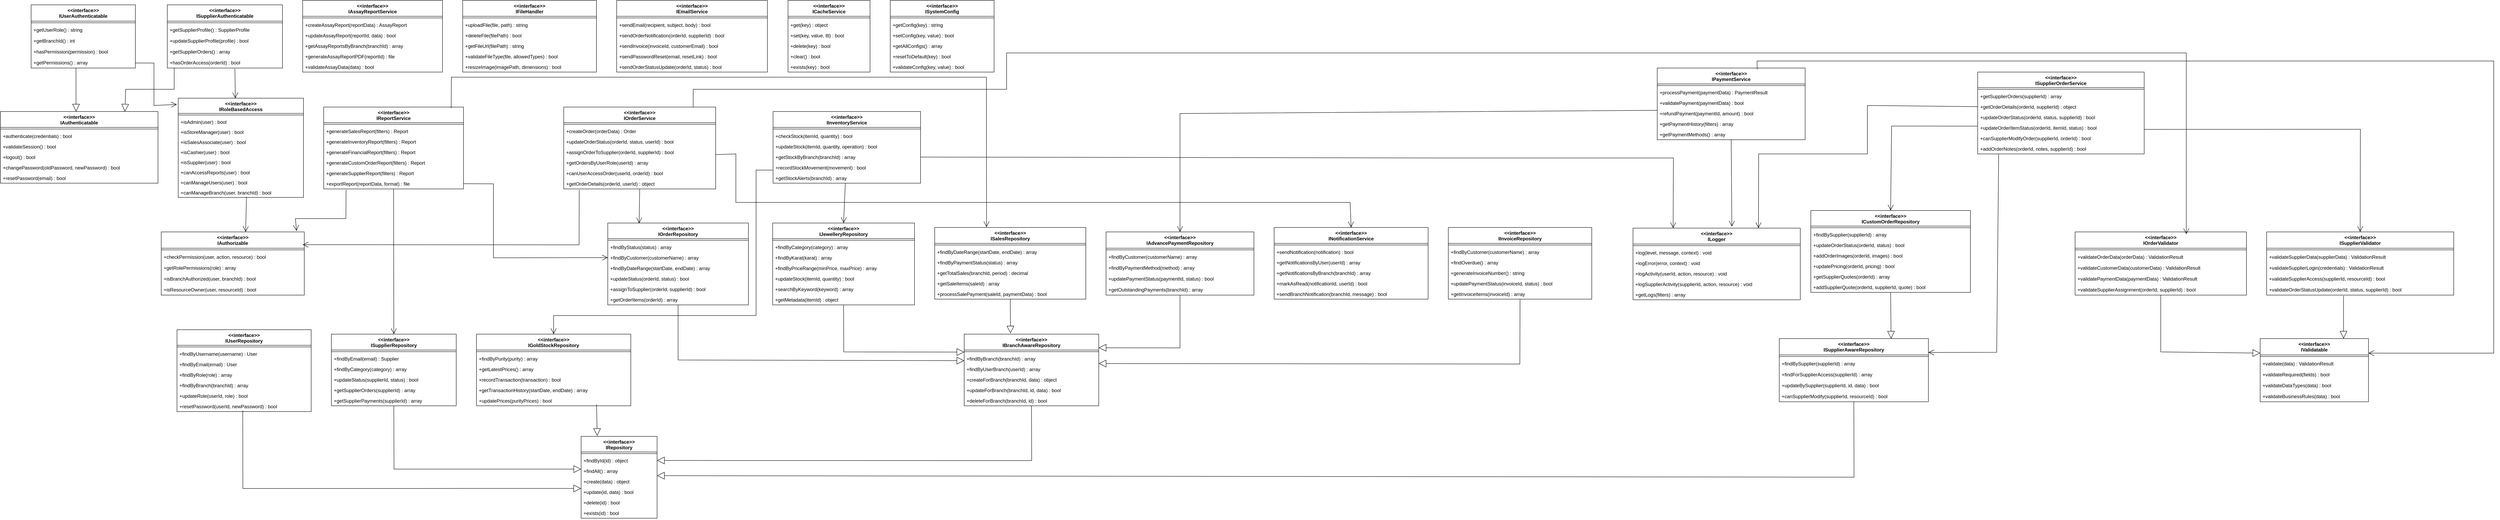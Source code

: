 <mxfile version="24.7.17">
  <diagram name="Page-1" id="ZK-qM84vjdk_wYJdz0NS">
    <mxGraphModel dx="5160" dy="2484" grid="1" gridSize="10" guides="1" tooltips="1" connect="1" arrows="1" fold="1" page="1" pageScale="1" pageWidth="850" pageHeight="1100" math="0" shadow="0">
      <root>
        <mxCell id="0" />
        <mxCell id="1" parent="0" />
        <mxCell id="LFeh6kbUzZEU-xnCrd5J-1" value="&lt;&lt;interface&gt;&gt;&#xa;IAuthenticatable" style="swimlane;fontStyle=1;align=center;verticalAlign=top;childLayout=stackLayout;horizontal=1;startSize=39.386;horizontalStack=0;resizeParent=1;resizeParentMax=0;resizeLast=0;collapsible=0;marginBottom=0;" parent="1" vertex="1">
          <mxGeometry x="20" y="295" width="390" height="177.386" as="geometry" />
        </mxCell>
        <mxCell id="LFeh6kbUzZEU-xnCrd5J-2" style="line;strokeWidth=1;fillColor=none;align=left;verticalAlign=middle;spacingTop=-1;spacingLeft=3;spacingRight=3;rotatable=0;labelPosition=right;points=[];portConstraint=eastwest;strokeColor=inherit;" parent="LFeh6kbUzZEU-xnCrd5J-1" vertex="1">
          <mxGeometry y="39.386" width="390" height="8" as="geometry" />
        </mxCell>
        <mxCell id="LFeh6kbUzZEU-xnCrd5J-3" value="+authenticate(credentials) : bool" style="text;strokeColor=none;fillColor=none;align=left;verticalAlign=top;spacingLeft=4;spacingRight=4;overflow=hidden;rotatable=0;points=[[0,0.5],[1,0.5]];portConstraint=eastwest;" parent="LFeh6kbUzZEU-xnCrd5J-1" vertex="1">
          <mxGeometry y="47.386" width="390" height="26" as="geometry" />
        </mxCell>
        <mxCell id="LFeh6kbUzZEU-xnCrd5J-4" value="+validateSession() : bool" style="text;strokeColor=none;fillColor=none;align=left;verticalAlign=top;spacingLeft=4;spacingRight=4;overflow=hidden;rotatable=0;points=[[0,0.5],[1,0.5]];portConstraint=eastwest;" parent="LFeh6kbUzZEU-xnCrd5J-1" vertex="1">
          <mxGeometry y="73.386" width="390" height="26" as="geometry" />
        </mxCell>
        <mxCell id="LFeh6kbUzZEU-xnCrd5J-5" value="+logout() : bool" style="text;strokeColor=none;fillColor=none;align=left;verticalAlign=top;spacingLeft=4;spacingRight=4;overflow=hidden;rotatable=0;points=[[0,0.5],[1,0.5]];portConstraint=eastwest;" parent="LFeh6kbUzZEU-xnCrd5J-1" vertex="1">
          <mxGeometry y="99.386" width="390" height="26" as="geometry" />
        </mxCell>
        <mxCell id="LFeh6kbUzZEU-xnCrd5J-6" value="+changePassword(oldPassword, newPassword) : bool" style="text;strokeColor=none;fillColor=none;align=left;verticalAlign=top;spacingLeft=4;spacingRight=4;overflow=hidden;rotatable=0;points=[[0,0.5],[1,0.5]];portConstraint=eastwest;" parent="LFeh6kbUzZEU-xnCrd5J-1" vertex="1">
          <mxGeometry y="125.386" width="390" height="26" as="geometry" />
        </mxCell>
        <mxCell id="LFeh6kbUzZEU-xnCrd5J-7" value="+resetPassword(email) : bool" style="text;strokeColor=none;fillColor=none;align=left;verticalAlign=top;spacingLeft=4;spacingRight=4;overflow=hidden;rotatable=0;points=[[0,0.5],[1,0.5]];portConstraint=eastwest;" parent="LFeh6kbUzZEU-xnCrd5J-1" vertex="1">
          <mxGeometry y="151.386" width="390" height="26" as="geometry" />
        </mxCell>
        <mxCell id="LFeh6kbUzZEU-xnCrd5J-8" value="&lt;&lt;interface&gt;&gt;&#xa;IUserAuthenticatable" style="swimlane;fontStyle=1;align=center;verticalAlign=top;childLayout=stackLayout;horizontal=1;startSize=40.35;horizontalStack=0;resizeParent=1;resizeParentMax=0;resizeLast=0;collapsible=0;marginBottom=0;" parent="1" vertex="1">
          <mxGeometry x="96" y="31" width="258" height="156.35" as="geometry" />
        </mxCell>
        <mxCell id="LFeh6kbUzZEU-xnCrd5J-9" style="line;strokeWidth=1;fillColor=none;align=left;verticalAlign=middle;spacingTop=-1;spacingLeft=3;spacingRight=3;rotatable=0;labelPosition=right;points=[];portConstraint=eastwest;strokeColor=inherit;" parent="LFeh6kbUzZEU-xnCrd5J-8" vertex="1">
          <mxGeometry y="40.35" width="258" height="8" as="geometry" />
        </mxCell>
        <mxCell id="LFeh6kbUzZEU-xnCrd5J-10" value="+getUserRole() : string" style="text;strokeColor=none;fillColor=none;align=left;verticalAlign=top;spacingLeft=4;spacingRight=4;overflow=hidden;rotatable=0;points=[[0,0.5],[1,0.5]];portConstraint=eastwest;" parent="LFeh6kbUzZEU-xnCrd5J-8" vertex="1">
          <mxGeometry y="48.35" width="258" height="27" as="geometry" />
        </mxCell>
        <mxCell id="LFeh6kbUzZEU-xnCrd5J-11" value="+getBranchId() : int" style="text;strokeColor=none;fillColor=none;align=left;verticalAlign=top;spacingLeft=4;spacingRight=4;overflow=hidden;rotatable=0;points=[[0,0.5],[1,0.5]];portConstraint=eastwest;" parent="LFeh6kbUzZEU-xnCrd5J-8" vertex="1">
          <mxGeometry y="75.35" width="258" height="27" as="geometry" />
        </mxCell>
        <mxCell id="LFeh6kbUzZEU-xnCrd5J-12" value="+hasPermission(permission) : bool" style="text;strokeColor=none;fillColor=none;align=left;verticalAlign=top;spacingLeft=4;spacingRight=4;overflow=hidden;rotatable=0;points=[[0,0.5],[1,0.5]];portConstraint=eastwest;" parent="LFeh6kbUzZEU-xnCrd5J-8" vertex="1">
          <mxGeometry y="102.35" width="258" height="27" as="geometry" />
        </mxCell>
        <mxCell id="LFeh6kbUzZEU-xnCrd5J-13" value="+getPermissions() : array" style="text;strokeColor=none;fillColor=none;align=left;verticalAlign=top;spacingLeft=4;spacingRight=4;overflow=hidden;rotatable=0;points=[[0,0.5],[1,0.5]];portConstraint=eastwest;" parent="LFeh6kbUzZEU-xnCrd5J-8" vertex="1">
          <mxGeometry y="129.35" width="258" height="27" as="geometry" />
        </mxCell>
        <mxCell id="LFeh6kbUzZEU-xnCrd5J-14" value="&lt;&lt;interface&gt;&gt;&#xa;ISupplierAuthenticatable" style="swimlane;fontStyle=1;align=center;verticalAlign=top;childLayout=stackLayout;horizontal=1;startSize=40.35;horizontalStack=0;resizeParent=1;resizeParentMax=0;resizeLast=0;collapsible=0;marginBottom=0;" parent="1" vertex="1">
          <mxGeometry x="433" y="31" width="285" height="156.35" as="geometry" />
        </mxCell>
        <mxCell id="LFeh6kbUzZEU-xnCrd5J-15" style="line;strokeWidth=1;fillColor=none;align=left;verticalAlign=middle;spacingTop=-1;spacingLeft=3;spacingRight=3;rotatable=0;labelPosition=right;points=[];portConstraint=eastwest;strokeColor=inherit;" parent="LFeh6kbUzZEU-xnCrd5J-14" vertex="1">
          <mxGeometry y="40.35" width="285" height="8" as="geometry" />
        </mxCell>
        <mxCell id="LFeh6kbUzZEU-xnCrd5J-16" value="+getSupplierProfile() : SupplierProfile" style="text;strokeColor=none;fillColor=none;align=left;verticalAlign=top;spacingLeft=4;spacingRight=4;overflow=hidden;rotatable=0;points=[[0,0.5],[1,0.5]];portConstraint=eastwest;" parent="LFeh6kbUzZEU-xnCrd5J-14" vertex="1">
          <mxGeometry y="48.35" width="285" height="27" as="geometry" />
        </mxCell>
        <mxCell id="LFeh6kbUzZEU-xnCrd5J-17" value="+updateSupplierProfile(profile) : bool" style="text;strokeColor=none;fillColor=none;align=left;verticalAlign=top;spacingLeft=4;spacingRight=4;overflow=hidden;rotatable=0;points=[[0,0.5],[1,0.5]];portConstraint=eastwest;" parent="LFeh6kbUzZEU-xnCrd5J-14" vertex="1">
          <mxGeometry y="75.35" width="285" height="27" as="geometry" />
        </mxCell>
        <mxCell id="LFeh6kbUzZEU-xnCrd5J-18" value="+getSupplierOrders() : array" style="text;strokeColor=none;fillColor=none;align=left;verticalAlign=top;spacingLeft=4;spacingRight=4;overflow=hidden;rotatable=0;points=[[0,0.5],[1,0.5]];portConstraint=eastwest;" parent="LFeh6kbUzZEU-xnCrd5J-14" vertex="1">
          <mxGeometry y="102.35" width="285" height="27" as="geometry" />
        </mxCell>
        <mxCell id="LFeh6kbUzZEU-xnCrd5J-19" value="+hasOrderAccess(orderId) : bool" style="text;strokeColor=none;fillColor=none;align=left;verticalAlign=top;spacingLeft=4;spacingRight=4;overflow=hidden;rotatable=0;points=[[0,0.5],[1,0.5]];portConstraint=eastwest;" parent="LFeh6kbUzZEU-xnCrd5J-14" vertex="1">
          <mxGeometry y="129.35" width="285" height="27" as="geometry" />
        </mxCell>
        <mxCell id="LFeh6kbUzZEU-xnCrd5J-20" value="&lt;&lt;interface&gt;&gt;&#xa;IAuthorizable" style="swimlane;fontStyle=1;align=center;verticalAlign=top;childLayout=stackLayout;horizontal=1;startSize=40.35;horizontalStack=0;resizeParent=1;resizeParentMax=0;resizeLast=0;collapsible=0;marginBottom=0;" parent="1" vertex="1">
          <mxGeometry x="418" y="593" width="354" height="156.35" as="geometry" />
        </mxCell>
        <mxCell id="LFeh6kbUzZEU-xnCrd5J-21" style="line;strokeWidth=1;fillColor=none;align=left;verticalAlign=middle;spacingTop=-1;spacingLeft=3;spacingRight=3;rotatable=0;labelPosition=right;points=[];portConstraint=eastwest;strokeColor=inherit;" parent="LFeh6kbUzZEU-xnCrd5J-20" vertex="1">
          <mxGeometry y="40.35" width="354" height="8" as="geometry" />
        </mxCell>
        <mxCell id="LFeh6kbUzZEU-xnCrd5J-22" value="+checkPermission(user, action, resource) : bool" style="text;strokeColor=none;fillColor=none;align=left;verticalAlign=top;spacingLeft=4;spacingRight=4;overflow=hidden;rotatable=0;points=[[0,0.5],[1,0.5]];portConstraint=eastwest;" parent="LFeh6kbUzZEU-xnCrd5J-20" vertex="1">
          <mxGeometry y="48.35" width="354" height="27" as="geometry" />
        </mxCell>
        <mxCell id="LFeh6kbUzZEU-xnCrd5J-23" value="+getRolePermissions(role) : array" style="text;strokeColor=none;fillColor=none;align=left;verticalAlign=top;spacingLeft=4;spacingRight=4;overflow=hidden;rotatable=0;points=[[0,0.5],[1,0.5]];portConstraint=eastwest;" parent="LFeh6kbUzZEU-xnCrd5J-20" vertex="1">
          <mxGeometry y="75.35" width="354" height="27" as="geometry" />
        </mxCell>
        <mxCell id="LFeh6kbUzZEU-xnCrd5J-24" value="+isBranchAuthorized(user, branchId) : bool" style="text;strokeColor=none;fillColor=none;align=left;verticalAlign=top;spacingLeft=4;spacingRight=4;overflow=hidden;rotatable=0;points=[[0,0.5],[1,0.5]];portConstraint=eastwest;" parent="LFeh6kbUzZEU-xnCrd5J-20" vertex="1">
          <mxGeometry y="102.35" width="354" height="27" as="geometry" />
        </mxCell>
        <mxCell id="LFeh6kbUzZEU-xnCrd5J-25" value="+isResourceOwner(user, resourceId) : bool" style="text;strokeColor=none;fillColor=none;align=left;verticalAlign=top;spacingLeft=4;spacingRight=4;overflow=hidden;rotatable=0;points=[[0,0.5],[1,0.5]];portConstraint=eastwest;" parent="LFeh6kbUzZEU-xnCrd5J-20" vertex="1">
          <mxGeometry y="129.35" width="354" height="27" as="geometry" />
        </mxCell>
        <mxCell id="LFeh6kbUzZEU-xnCrd5J-26" value="&lt;&lt;interface&gt;&gt;&#xa;IRoleBasedAccess" style="swimlane;fontStyle=1;align=center;verticalAlign=top;childLayout=stackLayout;horizontal=1;startSize=37.65;horizontalStack=0;resizeParent=1;resizeParentMax=0;resizeLast=0;collapsible=0;marginBottom=0;" parent="1" vertex="1">
          <mxGeometry x="460" y="262" width="310" height="245.65" as="geometry" />
        </mxCell>
        <mxCell id="LFeh6kbUzZEU-xnCrd5J-27" style="line;strokeWidth=1;fillColor=none;align=left;verticalAlign=middle;spacingTop=-1;spacingLeft=3;spacingRight=3;rotatable=0;labelPosition=right;points=[];portConstraint=eastwest;strokeColor=inherit;" parent="LFeh6kbUzZEU-xnCrd5J-26" vertex="1">
          <mxGeometry y="37.65" width="310" height="8" as="geometry" />
        </mxCell>
        <mxCell id="LFeh6kbUzZEU-xnCrd5J-28" value="+isAdmin(user) : bool" style="text;strokeColor=none;fillColor=none;align=left;verticalAlign=top;spacingLeft=4;spacingRight=4;overflow=hidden;rotatable=0;points=[[0,0.5],[1,0.5]];portConstraint=eastwest;" parent="LFeh6kbUzZEU-xnCrd5J-26" vertex="1">
          <mxGeometry y="45.65" width="310" height="25" as="geometry" />
        </mxCell>
        <mxCell id="LFeh6kbUzZEU-xnCrd5J-29" value="+isStoreManager(user) : bool" style="text;strokeColor=none;fillColor=none;align=left;verticalAlign=top;spacingLeft=4;spacingRight=4;overflow=hidden;rotatable=0;points=[[0,0.5],[1,0.5]];portConstraint=eastwest;" parent="LFeh6kbUzZEU-xnCrd5J-26" vertex="1">
          <mxGeometry y="70.65" width="310" height="25" as="geometry" />
        </mxCell>
        <mxCell id="LFeh6kbUzZEU-xnCrd5J-30" value="+isSalesAssociate(user) : bool" style="text;strokeColor=none;fillColor=none;align=left;verticalAlign=top;spacingLeft=4;spacingRight=4;overflow=hidden;rotatable=0;points=[[0,0.5],[1,0.5]];portConstraint=eastwest;" parent="LFeh6kbUzZEU-xnCrd5J-26" vertex="1">
          <mxGeometry y="95.65" width="310" height="25" as="geometry" />
        </mxCell>
        <mxCell id="LFeh6kbUzZEU-xnCrd5J-31" value="+isCashier(user) : bool" style="text;strokeColor=none;fillColor=none;align=left;verticalAlign=top;spacingLeft=4;spacingRight=4;overflow=hidden;rotatable=0;points=[[0,0.5],[1,0.5]];portConstraint=eastwest;" parent="LFeh6kbUzZEU-xnCrd5J-26" vertex="1">
          <mxGeometry y="120.65" width="310" height="25" as="geometry" />
        </mxCell>
        <mxCell id="LFeh6kbUzZEU-xnCrd5J-32" value="+isSupplier(user) : bool" style="text;strokeColor=none;fillColor=none;align=left;verticalAlign=top;spacingLeft=4;spacingRight=4;overflow=hidden;rotatable=0;points=[[0,0.5],[1,0.5]];portConstraint=eastwest;" parent="LFeh6kbUzZEU-xnCrd5J-26" vertex="1">
          <mxGeometry y="145.65" width="310" height="25" as="geometry" />
        </mxCell>
        <mxCell id="LFeh6kbUzZEU-xnCrd5J-33" value="+canAccessReports(user) : bool" style="text;strokeColor=none;fillColor=none;align=left;verticalAlign=top;spacingLeft=4;spacingRight=4;overflow=hidden;rotatable=0;points=[[0,0.5],[1,0.5]];portConstraint=eastwest;" parent="LFeh6kbUzZEU-xnCrd5J-26" vertex="1">
          <mxGeometry y="170.65" width="310" height="25" as="geometry" />
        </mxCell>
        <mxCell id="LFeh6kbUzZEU-xnCrd5J-34" value="+canManageUsers(user) : bool" style="text;strokeColor=none;fillColor=none;align=left;verticalAlign=top;spacingLeft=4;spacingRight=4;overflow=hidden;rotatable=0;points=[[0,0.5],[1,0.5]];portConstraint=eastwest;" parent="LFeh6kbUzZEU-xnCrd5J-26" vertex="1">
          <mxGeometry y="195.65" width="310" height="25" as="geometry" />
        </mxCell>
        <mxCell id="LFeh6kbUzZEU-xnCrd5J-35" value="+canManageBranch(user, branchId) : bool" style="text;strokeColor=none;fillColor=none;align=left;verticalAlign=top;spacingLeft=4;spacingRight=4;overflow=hidden;rotatable=0;points=[[0,0.5],[1,0.5]];portConstraint=eastwest;" parent="LFeh6kbUzZEU-xnCrd5J-26" vertex="1">
          <mxGeometry y="220.65" width="310" height="25" as="geometry" />
        </mxCell>
        <mxCell id="LFeh6kbUzZEU-xnCrd5J-36" value="&lt;&lt;interface&gt;&gt;&#xa;IRepository" style="swimlane;fontStyle=1;align=center;verticalAlign=top;childLayout=stackLayout;horizontal=1;startSize=38.662;horizontalStack=0;resizeParent=1;resizeParentMax=0;resizeLast=0;collapsible=0;marginBottom=0;" parent="1" vertex="1">
          <mxGeometry x="1457" y="1099" width="188" height="202.662" as="geometry" />
        </mxCell>
        <mxCell id="LFeh6kbUzZEU-xnCrd5J-37" style="line;strokeWidth=1;fillColor=none;align=left;verticalAlign=middle;spacingTop=-1;spacingLeft=3;spacingRight=3;rotatable=0;labelPosition=right;points=[];portConstraint=eastwest;strokeColor=inherit;" parent="LFeh6kbUzZEU-xnCrd5J-36" vertex="1">
          <mxGeometry y="38.662" width="188" height="8" as="geometry" />
        </mxCell>
        <mxCell id="LFeh6kbUzZEU-xnCrd5J-38" value="+findById(id) : object" style="text;strokeColor=none;fillColor=none;align=left;verticalAlign=top;spacingLeft=4;spacingRight=4;overflow=hidden;rotatable=0;points=[[0,0.5],[1,0.5]];portConstraint=eastwest;" parent="LFeh6kbUzZEU-xnCrd5J-36" vertex="1">
          <mxGeometry y="46.662" width="188" height="26" as="geometry" />
        </mxCell>
        <mxCell id="LFeh6kbUzZEU-xnCrd5J-39" value="+findAll() : array" style="text;strokeColor=none;fillColor=none;align=left;verticalAlign=top;spacingLeft=4;spacingRight=4;overflow=hidden;rotatable=0;points=[[0,0.5],[1,0.5]];portConstraint=eastwest;" parent="LFeh6kbUzZEU-xnCrd5J-36" vertex="1">
          <mxGeometry y="72.662" width="188" height="26" as="geometry" />
        </mxCell>
        <mxCell id="LFeh6kbUzZEU-xnCrd5J-40" value="+create(data) : object" style="text;strokeColor=none;fillColor=none;align=left;verticalAlign=top;spacingLeft=4;spacingRight=4;overflow=hidden;rotatable=0;points=[[0,0.5],[1,0.5]];portConstraint=eastwest;" parent="LFeh6kbUzZEU-xnCrd5J-36" vertex="1">
          <mxGeometry y="98.662" width="188" height="26" as="geometry" />
        </mxCell>
        <mxCell id="LFeh6kbUzZEU-xnCrd5J-41" value="+update(id, data) : bool" style="text;strokeColor=none;fillColor=none;align=left;verticalAlign=top;spacingLeft=4;spacingRight=4;overflow=hidden;rotatable=0;points=[[0,0.5],[1,0.5]];portConstraint=eastwest;" parent="LFeh6kbUzZEU-xnCrd5J-36" vertex="1">
          <mxGeometry y="124.662" width="188" height="26" as="geometry" />
        </mxCell>
        <mxCell id="LFeh6kbUzZEU-xnCrd5J-42" value="+delete(id) : bool" style="text;strokeColor=none;fillColor=none;align=left;verticalAlign=top;spacingLeft=4;spacingRight=4;overflow=hidden;rotatable=0;points=[[0,0.5],[1,0.5]];portConstraint=eastwest;" parent="LFeh6kbUzZEU-xnCrd5J-36" vertex="1">
          <mxGeometry y="150.662" width="188" height="26" as="geometry" />
        </mxCell>
        <mxCell id="LFeh6kbUzZEU-xnCrd5J-43" value="+exists(id) : bool" style="text;strokeColor=none;fillColor=none;align=left;verticalAlign=top;spacingLeft=4;spacingRight=4;overflow=hidden;rotatable=0;points=[[0,0.5],[1,0.5]];portConstraint=eastwest;" parent="LFeh6kbUzZEU-xnCrd5J-36" vertex="1">
          <mxGeometry y="176.662" width="188" height="26" as="geometry" />
        </mxCell>
        <mxCell id="LFeh6kbUzZEU-xnCrd5J-44" value="&lt;&lt;interface&gt;&gt;&#xa;IBranchAwareRepository" style="swimlane;fontStyle=1;align=center;verticalAlign=top;childLayout=stackLayout;horizontal=1;startSize=39.386;horizontalStack=0;resizeParent=1;resizeParentMax=0;resizeLast=0;collapsible=0;marginBottom=0;" parent="1" vertex="1">
          <mxGeometry x="2405" y="846" width="333" height="177.386" as="geometry" />
        </mxCell>
        <mxCell id="LFeh6kbUzZEU-xnCrd5J-45" style="line;strokeWidth=1;fillColor=none;align=left;verticalAlign=middle;spacingTop=-1;spacingLeft=3;spacingRight=3;rotatable=0;labelPosition=right;points=[];portConstraint=eastwest;strokeColor=inherit;" parent="LFeh6kbUzZEU-xnCrd5J-44" vertex="1">
          <mxGeometry y="39.386" width="333" height="8" as="geometry" />
        </mxCell>
        <mxCell id="LFeh6kbUzZEU-xnCrd5J-46" value="+findByBranch(branchId) : array" style="text;strokeColor=none;fillColor=none;align=left;verticalAlign=top;spacingLeft=4;spacingRight=4;overflow=hidden;rotatable=0;points=[[0,0.5],[1,0.5]];portConstraint=eastwest;" parent="LFeh6kbUzZEU-xnCrd5J-44" vertex="1">
          <mxGeometry y="47.386" width="333" height="26" as="geometry" />
        </mxCell>
        <mxCell id="LFeh6kbUzZEU-xnCrd5J-47" value="+findByUserBranch(userId) : array" style="text;strokeColor=none;fillColor=none;align=left;verticalAlign=top;spacingLeft=4;spacingRight=4;overflow=hidden;rotatable=0;points=[[0,0.5],[1,0.5]];portConstraint=eastwest;" parent="LFeh6kbUzZEU-xnCrd5J-44" vertex="1">
          <mxGeometry y="73.386" width="333" height="26" as="geometry" />
        </mxCell>
        <mxCell id="LFeh6kbUzZEU-xnCrd5J-48" value="+createForBranch(branchId, data) : object" style="text;strokeColor=none;fillColor=none;align=left;verticalAlign=top;spacingLeft=4;spacingRight=4;overflow=hidden;rotatable=0;points=[[0,0.5],[1,0.5]];portConstraint=eastwest;" parent="LFeh6kbUzZEU-xnCrd5J-44" vertex="1">
          <mxGeometry y="99.386" width="333" height="26" as="geometry" />
        </mxCell>
        <mxCell id="LFeh6kbUzZEU-xnCrd5J-49" value="+updateForBranch(branchId, id, data) : bool" style="text;strokeColor=none;fillColor=none;align=left;verticalAlign=top;spacingLeft=4;spacingRight=4;overflow=hidden;rotatable=0;points=[[0,0.5],[1,0.5]];portConstraint=eastwest;" parent="LFeh6kbUzZEU-xnCrd5J-44" vertex="1">
          <mxGeometry y="125.386" width="333" height="26" as="geometry" />
        </mxCell>
        <mxCell id="LFeh6kbUzZEU-xnCrd5J-50" value="+deleteForBranch(branchId, id) : bool" style="text;strokeColor=none;fillColor=none;align=left;verticalAlign=top;spacingLeft=4;spacingRight=4;overflow=hidden;rotatable=0;points=[[0,0.5],[1,0.5]];portConstraint=eastwest;" parent="LFeh6kbUzZEU-xnCrd5J-44" vertex="1">
          <mxGeometry y="151.386" width="333" height="26" as="geometry" />
        </mxCell>
        <mxCell id="LFeh6kbUzZEU-xnCrd5J-51" value="&lt;&lt;interface&gt;&gt;&#xa;ISupplierAwareRepository" style="swimlane;fontStyle=1;align=center;verticalAlign=top;childLayout=stackLayout;horizontal=1;startSize=40.35;horizontalStack=0;resizeParent=1;resizeParentMax=0;resizeLast=0;collapsible=0;marginBottom=0;" parent="1" vertex="1">
          <mxGeometry x="4422" y="857" width="369" height="156.35" as="geometry" />
        </mxCell>
        <mxCell id="LFeh6kbUzZEU-xnCrd5J-52" style="line;strokeWidth=1;fillColor=none;align=left;verticalAlign=middle;spacingTop=-1;spacingLeft=3;spacingRight=3;rotatable=0;labelPosition=right;points=[];portConstraint=eastwest;strokeColor=inherit;" parent="LFeh6kbUzZEU-xnCrd5J-51" vertex="1">
          <mxGeometry y="40.35" width="369" height="8" as="geometry" />
        </mxCell>
        <mxCell id="LFeh6kbUzZEU-xnCrd5J-53" value="+findBySupplier(supplierId) : array" style="text;strokeColor=none;fillColor=none;align=left;verticalAlign=top;spacingLeft=4;spacingRight=4;overflow=hidden;rotatable=0;points=[[0,0.5],[1,0.5]];portConstraint=eastwest;" parent="LFeh6kbUzZEU-xnCrd5J-51" vertex="1">
          <mxGeometry y="48.35" width="369" height="27" as="geometry" />
        </mxCell>
        <mxCell id="LFeh6kbUzZEU-xnCrd5J-54" value="+findForSupplierAccess(supplierId) : array" style="text;strokeColor=none;fillColor=none;align=left;verticalAlign=top;spacingLeft=4;spacingRight=4;overflow=hidden;rotatable=0;points=[[0,0.5],[1,0.5]];portConstraint=eastwest;" parent="LFeh6kbUzZEU-xnCrd5J-51" vertex="1">
          <mxGeometry y="75.35" width="369" height="27" as="geometry" />
        </mxCell>
        <mxCell id="LFeh6kbUzZEU-xnCrd5J-55" value="+updateBySupplier(supplierId, id, data) : bool" style="text;strokeColor=none;fillColor=none;align=left;verticalAlign=top;spacingLeft=4;spacingRight=4;overflow=hidden;rotatable=0;points=[[0,0.5],[1,0.5]];portConstraint=eastwest;" parent="LFeh6kbUzZEU-xnCrd5J-51" vertex="1">
          <mxGeometry y="102.35" width="369" height="27" as="geometry" />
        </mxCell>
        <mxCell id="LFeh6kbUzZEU-xnCrd5J-56" value="+canSupplierModify(supplierId, resourceId) : bool" style="text;strokeColor=none;fillColor=none;align=left;verticalAlign=top;spacingLeft=4;spacingRight=4;overflow=hidden;rotatable=0;points=[[0,0.5],[1,0.5]];portConstraint=eastwest;" parent="LFeh6kbUzZEU-xnCrd5J-51" vertex="1">
          <mxGeometry y="129.35" width="369" height="27" as="geometry" />
        </mxCell>
        <mxCell id="LFeh6kbUzZEU-xnCrd5J-57" value="&lt;&lt;interface&gt;&gt;&#xa;IUserRepository" style="swimlane;fontStyle=1;align=center;verticalAlign=top;childLayout=stackLayout;horizontal=1;startSize=38.662;horizontalStack=0;resizeParent=1;resizeParentMax=0;resizeLast=0;collapsible=0;marginBottom=0;" parent="1" vertex="1">
          <mxGeometry x="457" y="835" width="332" height="202.662" as="geometry" />
        </mxCell>
        <mxCell id="LFeh6kbUzZEU-xnCrd5J-58" style="line;strokeWidth=1;fillColor=none;align=left;verticalAlign=middle;spacingTop=-1;spacingLeft=3;spacingRight=3;rotatable=0;labelPosition=right;points=[];portConstraint=eastwest;strokeColor=inherit;" parent="LFeh6kbUzZEU-xnCrd5J-57" vertex="1">
          <mxGeometry y="38.662" width="332" height="8" as="geometry" />
        </mxCell>
        <mxCell id="LFeh6kbUzZEU-xnCrd5J-59" value="+findByUsername(username) : User" style="text;strokeColor=none;fillColor=none;align=left;verticalAlign=top;spacingLeft=4;spacingRight=4;overflow=hidden;rotatable=0;points=[[0,0.5],[1,0.5]];portConstraint=eastwest;" parent="LFeh6kbUzZEU-xnCrd5J-57" vertex="1">
          <mxGeometry y="46.662" width="332" height="26" as="geometry" />
        </mxCell>
        <mxCell id="LFeh6kbUzZEU-xnCrd5J-60" value="+findByEmail(email) : User" style="text;strokeColor=none;fillColor=none;align=left;verticalAlign=top;spacingLeft=4;spacingRight=4;overflow=hidden;rotatable=0;points=[[0,0.5],[1,0.5]];portConstraint=eastwest;" parent="LFeh6kbUzZEU-xnCrd5J-57" vertex="1">
          <mxGeometry y="72.662" width="332" height="26" as="geometry" />
        </mxCell>
        <mxCell id="LFeh6kbUzZEU-xnCrd5J-61" value="+findByRole(role) : array" style="text;strokeColor=none;fillColor=none;align=left;verticalAlign=top;spacingLeft=4;spacingRight=4;overflow=hidden;rotatable=0;points=[[0,0.5],[1,0.5]];portConstraint=eastwest;" parent="LFeh6kbUzZEU-xnCrd5J-57" vertex="1">
          <mxGeometry y="98.662" width="332" height="26" as="geometry" />
        </mxCell>
        <mxCell id="LFeh6kbUzZEU-xnCrd5J-62" value="+findByBranch(branchId) : array" style="text;strokeColor=none;fillColor=none;align=left;verticalAlign=top;spacingLeft=4;spacingRight=4;overflow=hidden;rotatable=0;points=[[0,0.5],[1,0.5]];portConstraint=eastwest;" parent="LFeh6kbUzZEU-xnCrd5J-57" vertex="1">
          <mxGeometry y="124.662" width="332" height="26" as="geometry" />
        </mxCell>
        <mxCell id="LFeh6kbUzZEU-xnCrd5J-63" value="+updateRole(userId, role) : bool" style="text;strokeColor=none;fillColor=none;align=left;verticalAlign=top;spacingLeft=4;spacingRight=4;overflow=hidden;rotatable=0;points=[[0,0.5],[1,0.5]];portConstraint=eastwest;" parent="LFeh6kbUzZEU-xnCrd5J-57" vertex="1">
          <mxGeometry y="150.662" width="332" height="26" as="geometry" />
        </mxCell>
        <mxCell id="LFeh6kbUzZEU-xnCrd5J-64" value="+resetPassword(userId, newPassword) : bool" style="text;strokeColor=none;fillColor=none;align=left;verticalAlign=top;spacingLeft=4;spacingRight=4;overflow=hidden;rotatable=0;points=[[0,0.5],[1,0.5]];portConstraint=eastwest;" parent="LFeh6kbUzZEU-xnCrd5J-57" vertex="1">
          <mxGeometry y="176.662" width="332" height="26" as="geometry" />
        </mxCell>
        <mxCell id="LFeh6kbUzZEU-xnCrd5J-65" value="&lt;&lt;interface&gt;&gt;&#xa;ISupplierRepository" style="swimlane;fontStyle=1;align=center;verticalAlign=top;childLayout=stackLayout;horizontal=1;startSize=39.386;horizontalStack=0;resizeParent=1;resizeParentMax=0;resizeLast=0;collapsible=0;marginBottom=0;" parent="1" vertex="1">
          <mxGeometry x="839" y="846" width="309" height="177.386" as="geometry" />
        </mxCell>
        <mxCell id="LFeh6kbUzZEU-xnCrd5J-66" style="line;strokeWidth=1;fillColor=none;align=left;verticalAlign=middle;spacingTop=-1;spacingLeft=3;spacingRight=3;rotatable=0;labelPosition=right;points=[];portConstraint=eastwest;strokeColor=inherit;" parent="LFeh6kbUzZEU-xnCrd5J-65" vertex="1">
          <mxGeometry y="39.386" width="309" height="8" as="geometry" />
        </mxCell>
        <mxCell id="LFeh6kbUzZEU-xnCrd5J-67" value="+findByEmail(email) : Supplier" style="text;strokeColor=none;fillColor=none;align=left;verticalAlign=top;spacingLeft=4;spacingRight=4;overflow=hidden;rotatable=0;points=[[0,0.5],[1,0.5]];portConstraint=eastwest;" parent="LFeh6kbUzZEU-xnCrd5J-65" vertex="1">
          <mxGeometry y="47.386" width="309" height="26" as="geometry" />
        </mxCell>
        <mxCell id="LFeh6kbUzZEU-xnCrd5J-68" value="+findByCategory(category) : array" style="text;strokeColor=none;fillColor=none;align=left;verticalAlign=top;spacingLeft=4;spacingRight=4;overflow=hidden;rotatable=0;points=[[0,0.5],[1,0.5]];portConstraint=eastwest;" parent="LFeh6kbUzZEU-xnCrd5J-65" vertex="1">
          <mxGeometry y="73.386" width="309" height="26" as="geometry" />
        </mxCell>
        <mxCell id="LFeh6kbUzZEU-xnCrd5J-69" value="+updateStatus(supplierId, status) : bool" style="text;strokeColor=none;fillColor=none;align=left;verticalAlign=top;spacingLeft=4;spacingRight=4;overflow=hidden;rotatable=0;points=[[0,0.5],[1,0.5]];portConstraint=eastwest;" parent="LFeh6kbUzZEU-xnCrd5J-65" vertex="1">
          <mxGeometry y="99.386" width="309" height="26" as="geometry" />
        </mxCell>
        <mxCell id="LFeh6kbUzZEU-xnCrd5J-70" value="+getSupplierOrders(supplierId) : array" style="text;strokeColor=none;fillColor=none;align=left;verticalAlign=top;spacingLeft=4;spacingRight=4;overflow=hidden;rotatable=0;points=[[0,0.5],[1,0.5]];portConstraint=eastwest;" parent="LFeh6kbUzZEU-xnCrd5J-65" vertex="1">
          <mxGeometry y="125.386" width="309" height="26" as="geometry" />
        </mxCell>
        <mxCell id="LFeh6kbUzZEU-xnCrd5J-71" value="+getSupplierPayments(supplierId) : array" style="text;strokeColor=none;fillColor=none;align=left;verticalAlign=top;spacingLeft=4;spacingRight=4;overflow=hidden;rotatable=0;points=[[0,0.5],[1,0.5]];portConstraint=eastwest;" parent="LFeh6kbUzZEU-xnCrd5J-65" vertex="1">
          <mxGeometry y="151.386" width="309" height="26" as="geometry" />
        </mxCell>
        <mxCell id="LFeh6kbUzZEU-xnCrd5J-72" value="&lt;&lt;interface&gt;&gt;&#xa;IOrderRepository" style="swimlane;fontStyle=1;align=center;verticalAlign=top;childLayout=stackLayout;horizontal=1;startSize=38.662;horizontalStack=0;resizeParent=1;resizeParentMax=0;resizeLast=0;collapsible=0;marginBottom=0;" parent="1" vertex="1">
          <mxGeometry x="1523" y="571" width="348" height="202.662" as="geometry" />
        </mxCell>
        <mxCell id="LFeh6kbUzZEU-xnCrd5J-73" style="line;strokeWidth=1;fillColor=none;align=left;verticalAlign=middle;spacingTop=-1;spacingLeft=3;spacingRight=3;rotatable=0;labelPosition=right;points=[];portConstraint=eastwest;strokeColor=inherit;" parent="LFeh6kbUzZEU-xnCrd5J-72" vertex="1">
          <mxGeometry y="38.662" width="348" height="8" as="geometry" />
        </mxCell>
        <mxCell id="LFeh6kbUzZEU-xnCrd5J-74" value="+findByStatus(status) : array" style="text;strokeColor=none;fillColor=none;align=left;verticalAlign=top;spacingLeft=4;spacingRight=4;overflow=hidden;rotatable=0;points=[[0,0.5],[1,0.5]];portConstraint=eastwest;" parent="LFeh6kbUzZEU-xnCrd5J-72" vertex="1">
          <mxGeometry y="46.662" width="348" height="26" as="geometry" />
        </mxCell>
        <mxCell id="LFeh6kbUzZEU-xnCrd5J-75" value="+findByCustomer(customerName) : array" style="text;strokeColor=none;fillColor=none;align=left;verticalAlign=top;spacingLeft=4;spacingRight=4;overflow=hidden;rotatable=0;points=[[0,0.5],[1,0.5]];portConstraint=eastwest;" parent="LFeh6kbUzZEU-xnCrd5J-72" vertex="1">
          <mxGeometry y="72.662" width="348" height="26" as="geometry" />
        </mxCell>
        <mxCell id="LFeh6kbUzZEU-xnCrd5J-76" value="+findByDateRange(startDate, endDate) : array" style="text;strokeColor=none;fillColor=none;align=left;verticalAlign=top;spacingLeft=4;spacingRight=4;overflow=hidden;rotatable=0;points=[[0,0.5],[1,0.5]];portConstraint=eastwest;" parent="LFeh6kbUzZEU-xnCrd5J-72" vertex="1">
          <mxGeometry y="98.662" width="348" height="26" as="geometry" />
        </mxCell>
        <mxCell id="LFeh6kbUzZEU-xnCrd5J-77" value="+updateStatus(orderId, status) : bool" style="text;strokeColor=none;fillColor=none;align=left;verticalAlign=top;spacingLeft=4;spacingRight=4;overflow=hidden;rotatable=0;points=[[0,0.5],[1,0.5]];portConstraint=eastwest;" parent="LFeh6kbUzZEU-xnCrd5J-72" vertex="1">
          <mxGeometry y="124.662" width="348" height="26" as="geometry" />
        </mxCell>
        <mxCell id="LFeh6kbUzZEU-xnCrd5J-78" value="+assignToSupplier(orderId, supplierId) : bool" style="text;strokeColor=none;fillColor=none;align=left;verticalAlign=top;spacingLeft=4;spacingRight=4;overflow=hidden;rotatable=0;points=[[0,0.5],[1,0.5]];portConstraint=eastwest;" parent="LFeh6kbUzZEU-xnCrd5J-72" vertex="1">
          <mxGeometry y="150.662" width="348" height="26" as="geometry" />
        </mxCell>
        <mxCell id="LFeh6kbUzZEU-xnCrd5J-79" value="+getOrderItems(orderId) : array" style="text;strokeColor=none;fillColor=none;align=left;verticalAlign=top;spacingLeft=4;spacingRight=4;overflow=hidden;rotatable=0;points=[[0,0.5],[1,0.5]];portConstraint=eastwest;" parent="LFeh6kbUzZEU-xnCrd5J-72" vertex="1">
          <mxGeometry y="176.662" width="348" height="26" as="geometry" />
        </mxCell>
        <mxCell id="LFeh6kbUzZEU-xnCrd5J-80" value="&lt;&lt;interface&gt;&gt;&#xa;ICustomOrderRepository" style="swimlane;fontStyle=1;align=center;verticalAlign=top;childLayout=stackLayout;horizontal=1;startSize=38.662;horizontalStack=0;resizeParent=1;resizeParentMax=0;resizeLast=0;collapsible=0;marginBottom=0;" parent="1" vertex="1">
          <mxGeometry x="4500" y="540" width="395" height="202.662" as="geometry" />
        </mxCell>
        <mxCell id="LFeh6kbUzZEU-xnCrd5J-81" style="line;strokeWidth=1;fillColor=none;align=left;verticalAlign=middle;spacingTop=-1;spacingLeft=3;spacingRight=3;rotatable=0;labelPosition=right;points=[];portConstraint=eastwest;strokeColor=inherit;" parent="LFeh6kbUzZEU-xnCrd5J-80" vertex="1">
          <mxGeometry y="38.662" width="395" height="8" as="geometry" />
        </mxCell>
        <mxCell id="LFeh6kbUzZEU-xnCrd5J-82" value="+findBySupplier(supplierId) : array" style="text;strokeColor=none;fillColor=none;align=left;verticalAlign=top;spacingLeft=4;spacingRight=4;overflow=hidden;rotatable=0;points=[[0,0.5],[1,0.5]];portConstraint=eastwest;" parent="LFeh6kbUzZEU-xnCrd5J-80" vertex="1">
          <mxGeometry y="46.662" width="395" height="26" as="geometry" />
        </mxCell>
        <mxCell id="LFeh6kbUzZEU-xnCrd5J-83" value="+updateOrderStatus(orderId, status) : bool" style="text;strokeColor=none;fillColor=none;align=left;verticalAlign=top;spacingLeft=4;spacingRight=4;overflow=hidden;rotatable=0;points=[[0,0.5],[1,0.5]];portConstraint=eastwest;" parent="LFeh6kbUzZEU-xnCrd5J-80" vertex="1">
          <mxGeometry y="72.662" width="395" height="26" as="geometry" />
        </mxCell>
        <mxCell id="LFeh6kbUzZEU-xnCrd5J-84" value="+addOrderImages(orderId, images) : bool" style="text;strokeColor=none;fillColor=none;align=left;verticalAlign=top;spacingLeft=4;spacingRight=4;overflow=hidden;rotatable=0;points=[[0,0.5],[1,0.5]];portConstraint=eastwest;" parent="LFeh6kbUzZEU-xnCrd5J-80" vertex="1">
          <mxGeometry y="98.662" width="395" height="26" as="geometry" />
        </mxCell>
        <mxCell id="LFeh6kbUzZEU-xnCrd5J-85" value="+updatePricing(orderId, pricing) : bool" style="text;strokeColor=none;fillColor=none;align=left;verticalAlign=top;spacingLeft=4;spacingRight=4;overflow=hidden;rotatable=0;points=[[0,0.5],[1,0.5]];portConstraint=eastwest;" parent="LFeh6kbUzZEU-xnCrd5J-80" vertex="1">
          <mxGeometry y="124.662" width="395" height="26" as="geometry" />
        </mxCell>
        <mxCell id="LFeh6kbUzZEU-xnCrd5J-86" value="+getSupplierQuotes(orderId) : array" style="text;strokeColor=none;fillColor=none;align=left;verticalAlign=top;spacingLeft=4;spacingRight=4;overflow=hidden;rotatable=0;points=[[0,0.5],[1,0.5]];portConstraint=eastwest;" parent="LFeh6kbUzZEU-xnCrd5J-80" vertex="1">
          <mxGeometry y="150.662" width="395" height="26" as="geometry" />
        </mxCell>
        <mxCell id="LFeh6kbUzZEU-xnCrd5J-87" value="+addSupplierQuote(orderId, supplierId, quote) : bool" style="text;strokeColor=none;fillColor=none;align=left;verticalAlign=top;spacingLeft=4;spacingRight=4;overflow=hidden;rotatable=0;points=[[0,0.5],[1,0.5]];portConstraint=eastwest;" parent="LFeh6kbUzZEU-xnCrd5J-80" vertex="1">
          <mxGeometry y="176.662" width="395" height="26" as="geometry" />
        </mxCell>
        <mxCell id="LFeh6kbUzZEU-xnCrd5J-88" value="&lt;&lt;interface&gt;&gt;&#xa;IJewelleryRepository" style="swimlane;fontStyle=1;align=center;verticalAlign=top;childLayout=stackLayout;horizontal=1;startSize=38.662;horizontalStack=0;resizeParent=1;resizeParentMax=0;resizeLast=0;collapsible=0;marginBottom=0;" parent="1" vertex="1">
          <mxGeometry x="1931" y="571" width="351" height="202.662" as="geometry" />
        </mxCell>
        <mxCell id="LFeh6kbUzZEU-xnCrd5J-89" style="line;strokeWidth=1;fillColor=none;align=left;verticalAlign=middle;spacingTop=-1;spacingLeft=3;spacingRight=3;rotatable=0;labelPosition=right;points=[];portConstraint=eastwest;strokeColor=inherit;" parent="LFeh6kbUzZEU-xnCrd5J-88" vertex="1">
          <mxGeometry y="38.662" width="351" height="8" as="geometry" />
        </mxCell>
        <mxCell id="LFeh6kbUzZEU-xnCrd5J-90" value="+findByCategory(category) : array" style="text;strokeColor=none;fillColor=none;align=left;verticalAlign=top;spacingLeft=4;spacingRight=4;overflow=hidden;rotatable=0;points=[[0,0.5],[1,0.5]];portConstraint=eastwest;" parent="LFeh6kbUzZEU-xnCrd5J-88" vertex="1">
          <mxGeometry y="46.662" width="351" height="26" as="geometry" />
        </mxCell>
        <mxCell id="LFeh6kbUzZEU-xnCrd5J-91" value="+findByKarat(karat) : array" style="text;strokeColor=none;fillColor=none;align=left;verticalAlign=top;spacingLeft=4;spacingRight=4;overflow=hidden;rotatable=0;points=[[0,0.5],[1,0.5]];portConstraint=eastwest;" parent="LFeh6kbUzZEU-xnCrd5J-88" vertex="1">
          <mxGeometry y="72.662" width="351" height="26" as="geometry" />
        </mxCell>
        <mxCell id="LFeh6kbUzZEU-xnCrd5J-92" value="+findByPriceRange(minPrice, maxPrice) : array" style="text;strokeColor=none;fillColor=none;align=left;verticalAlign=top;spacingLeft=4;spacingRight=4;overflow=hidden;rotatable=0;points=[[0,0.5],[1,0.5]];portConstraint=eastwest;" parent="LFeh6kbUzZEU-xnCrd5J-88" vertex="1">
          <mxGeometry y="98.662" width="351" height="26" as="geometry" />
        </mxCell>
        <mxCell id="LFeh6kbUzZEU-xnCrd5J-93" value="+updateStock(itemId, quantity) : bool" style="text;strokeColor=none;fillColor=none;align=left;verticalAlign=top;spacingLeft=4;spacingRight=4;overflow=hidden;rotatable=0;points=[[0,0.5],[1,0.5]];portConstraint=eastwest;" parent="LFeh6kbUzZEU-xnCrd5J-88" vertex="1">
          <mxGeometry y="124.662" width="351" height="26" as="geometry" />
        </mxCell>
        <mxCell id="LFeh6kbUzZEU-xnCrd5J-94" value="+searchByKeyword(keyword) : array" style="text;strokeColor=none;fillColor=none;align=left;verticalAlign=top;spacingLeft=4;spacingRight=4;overflow=hidden;rotatable=0;points=[[0,0.5],[1,0.5]];portConstraint=eastwest;" parent="LFeh6kbUzZEU-xnCrd5J-88" vertex="1">
          <mxGeometry y="150.662" width="351" height="26" as="geometry" />
        </mxCell>
        <mxCell id="LFeh6kbUzZEU-xnCrd5J-95" value="+getMetadata(itemId) : object" style="text;strokeColor=none;fillColor=none;align=left;verticalAlign=top;spacingLeft=4;spacingRight=4;overflow=hidden;rotatable=0;points=[[0,0.5],[1,0.5]];portConstraint=eastwest;" parent="LFeh6kbUzZEU-xnCrd5J-88" vertex="1">
          <mxGeometry y="176.662" width="351" height="26" as="geometry" />
        </mxCell>
        <mxCell id="LFeh6kbUzZEU-xnCrd5J-96" value="&lt;&lt;interface&gt;&gt;&#xa;IGoldStockRepository" style="swimlane;fontStyle=1;align=center;verticalAlign=top;childLayout=stackLayout;horizontal=1;startSize=39.386;horizontalStack=0;resizeParent=1;resizeParentMax=0;resizeLast=0;collapsible=0;marginBottom=0;" parent="1" vertex="1">
          <mxGeometry x="1198" y="846" width="382" height="177.386" as="geometry" />
        </mxCell>
        <mxCell id="LFeh6kbUzZEU-xnCrd5J-97" style="line;strokeWidth=1;fillColor=none;align=left;verticalAlign=middle;spacingTop=-1;spacingLeft=3;spacingRight=3;rotatable=0;labelPosition=right;points=[];portConstraint=eastwest;strokeColor=inherit;" parent="LFeh6kbUzZEU-xnCrd5J-96" vertex="1">
          <mxGeometry y="39.386" width="382" height="8" as="geometry" />
        </mxCell>
        <mxCell id="LFeh6kbUzZEU-xnCrd5J-98" value="+findByPurity(purity) : array" style="text;strokeColor=none;fillColor=none;align=left;verticalAlign=top;spacingLeft=4;spacingRight=4;overflow=hidden;rotatable=0;points=[[0,0.5],[1,0.5]];portConstraint=eastwest;" parent="LFeh6kbUzZEU-xnCrd5J-96" vertex="1">
          <mxGeometry y="47.386" width="382" height="26" as="geometry" />
        </mxCell>
        <mxCell id="LFeh6kbUzZEU-xnCrd5J-99" value="+getLatestPrices() : array" style="text;strokeColor=none;fillColor=none;align=left;verticalAlign=top;spacingLeft=4;spacingRight=4;overflow=hidden;rotatable=0;points=[[0,0.5],[1,0.5]];portConstraint=eastwest;" parent="LFeh6kbUzZEU-xnCrd5J-96" vertex="1">
          <mxGeometry y="73.386" width="382" height="26" as="geometry" />
        </mxCell>
        <mxCell id="LFeh6kbUzZEU-xnCrd5J-100" value="+recordTransaction(transaction) : bool" style="text;strokeColor=none;fillColor=none;align=left;verticalAlign=top;spacingLeft=4;spacingRight=4;overflow=hidden;rotatable=0;points=[[0,0.5],[1,0.5]];portConstraint=eastwest;" parent="LFeh6kbUzZEU-xnCrd5J-96" vertex="1">
          <mxGeometry y="99.386" width="382" height="26" as="geometry" />
        </mxCell>
        <mxCell id="LFeh6kbUzZEU-xnCrd5J-101" value="+getTransactionHistory(startDate, endDate) : array" style="text;strokeColor=none;fillColor=none;align=left;verticalAlign=top;spacingLeft=4;spacingRight=4;overflow=hidden;rotatable=0;points=[[0,0.5],[1,0.5]];portConstraint=eastwest;" parent="LFeh6kbUzZEU-xnCrd5J-96" vertex="1">
          <mxGeometry y="125.386" width="382" height="26" as="geometry" />
        </mxCell>
        <mxCell id="LFeh6kbUzZEU-xnCrd5J-102" value="+updatePrices(purityPrices) : bool" style="text;strokeColor=none;fillColor=none;align=left;verticalAlign=top;spacingLeft=4;spacingRight=4;overflow=hidden;rotatable=0;points=[[0,0.5],[1,0.5]];portConstraint=eastwest;" parent="LFeh6kbUzZEU-xnCrd5J-96" vertex="1">
          <mxGeometry y="151.386" width="382" height="26" as="geometry" />
        </mxCell>
        <mxCell id="LFeh6kbUzZEU-xnCrd5J-103" value="&lt;&lt;interface&gt;&gt;&#xa;ISalesRepository" style="swimlane;fontStyle=1;align=center;verticalAlign=top;childLayout=stackLayout;horizontal=1;startSize=39.386;horizontalStack=0;resizeParent=1;resizeParentMax=0;resizeLast=0;collapsible=0;marginBottom=0;" parent="1" vertex="1">
          <mxGeometry x="2332" y="582" width="374" height="177.386" as="geometry" />
        </mxCell>
        <mxCell id="LFeh6kbUzZEU-xnCrd5J-104" style="line;strokeWidth=1;fillColor=none;align=left;verticalAlign=middle;spacingTop=-1;spacingLeft=3;spacingRight=3;rotatable=0;labelPosition=right;points=[];portConstraint=eastwest;strokeColor=inherit;" parent="LFeh6kbUzZEU-xnCrd5J-103" vertex="1">
          <mxGeometry y="39.386" width="374" height="8" as="geometry" />
        </mxCell>
        <mxCell id="LFeh6kbUzZEU-xnCrd5J-105" value="+findByDateRange(startDate, endDate) : array" style="text;strokeColor=none;fillColor=none;align=left;verticalAlign=top;spacingLeft=4;spacingRight=4;overflow=hidden;rotatable=0;points=[[0,0.5],[1,0.5]];portConstraint=eastwest;" parent="LFeh6kbUzZEU-xnCrd5J-103" vertex="1">
          <mxGeometry y="47.386" width="374" height="26" as="geometry" />
        </mxCell>
        <mxCell id="LFeh6kbUzZEU-xnCrd5J-106" value="+findByPaymentStatus(status) : array" style="text;strokeColor=none;fillColor=none;align=left;verticalAlign=top;spacingLeft=4;spacingRight=4;overflow=hidden;rotatable=0;points=[[0,0.5],[1,0.5]];portConstraint=eastwest;" parent="LFeh6kbUzZEU-xnCrd5J-103" vertex="1">
          <mxGeometry y="73.386" width="374" height="26" as="geometry" />
        </mxCell>
        <mxCell id="LFeh6kbUzZEU-xnCrd5J-107" value="+getTotalSales(branchId, period) : decimal" style="text;strokeColor=none;fillColor=none;align=left;verticalAlign=top;spacingLeft=4;spacingRight=4;overflow=hidden;rotatable=0;points=[[0,0.5],[1,0.5]];portConstraint=eastwest;" parent="LFeh6kbUzZEU-xnCrd5J-103" vertex="1">
          <mxGeometry y="99.386" width="374" height="26" as="geometry" />
        </mxCell>
        <mxCell id="LFeh6kbUzZEU-xnCrd5J-108" value="+getSaleItems(saleId) : array" style="text;strokeColor=none;fillColor=none;align=left;verticalAlign=top;spacingLeft=4;spacingRight=4;overflow=hidden;rotatable=0;points=[[0,0.5],[1,0.5]];portConstraint=eastwest;" parent="LFeh6kbUzZEU-xnCrd5J-103" vertex="1">
          <mxGeometry y="125.386" width="374" height="26" as="geometry" />
        </mxCell>
        <mxCell id="LFeh6kbUzZEU-xnCrd5J-109" value="+processSalePayment(saleId, paymentData) : bool" style="text;strokeColor=none;fillColor=none;align=left;verticalAlign=top;spacingLeft=4;spacingRight=4;overflow=hidden;rotatable=0;points=[[0,0.5],[1,0.5]];portConstraint=eastwest;" parent="LFeh6kbUzZEU-xnCrd5J-103" vertex="1">
          <mxGeometry y="151.386" width="374" height="26" as="geometry" />
        </mxCell>
        <mxCell id="LFeh6kbUzZEU-xnCrd5J-110" value="&lt;&lt;interface&gt;&gt;&#xa;IAdvancePaymentRepository" style="swimlane;fontStyle=1;align=center;verticalAlign=top;childLayout=stackLayout;horizontal=1;startSize=40.35;horizontalStack=0;resizeParent=1;resizeParentMax=0;resizeLast=0;collapsible=0;marginBottom=0;" parent="1" vertex="1">
          <mxGeometry x="2756" y="593" width="366" height="156.35" as="geometry" />
        </mxCell>
        <mxCell id="LFeh6kbUzZEU-xnCrd5J-111" style="line;strokeWidth=1;fillColor=none;align=left;verticalAlign=middle;spacingTop=-1;spacingLeft=3;spacingRight=3;rotatable=0;labelPosition=right;points=[];portConstraint=eastwest;strokeColor=inherit;" parent="LFeh6kbUzZEU-xnCrd5J-110" vertex="1">
          <mxGeometry y="40.35" width="366" height="8" as="geometry" />
        </mxCell>
        <mxCell id="LFeh6kbUzZEU-xnCrd5J-112" value="+findByCustomer(customerName) : array" style="text;strokeColor=none;fillColor=none;align=left;verticalAlign=top;spacingLeft=4;spacingRight=4;overflow=hidden;rotatable=0;points=[[0,0.5],[1,0.5]];portConstraint=eastwest;" parent="LFeh6kbUzZEU-xnCrd5J-110" vertex="1">
          <mxGeometry y="48.35" width="366" height="27" as="geometry" />
        </mxCell>
        <mxCell id="LFeh6kbUzZEU-xnCrd5J-113" value="+findByPaymentMethod(method) : array" style="text;strokeColor=none;fillColor=none;align=left;verticalAlign=top;spacingLeft=4;spacingRight=4;overflow=hidden;rotatable=0;points=[[0,0.5],[1,0.5]];portConstraint=eastwest;" parent="LFeh6kbUzZEU-xnCrd5J-110" vertex="1">
          <mxGeometry y="75.35" width="366" height="27" as="geometry" />
        </mxCell>
        <mxCell id="LFeh6kbUzZEU-xnCrd5J-114" value="+updatePaymentStatus(paymentId, status) : bool" style="text;strokeColor=none;fillColor=none;align=left;verticalAlign=top;spacingLeft=4;spacingRight=4;overflow=hidden;rotatable=0;points=[[0,0.5],[1,0.5]];portConstraint=eastwest;" parent="LFeh6kbUzZEU-xnCrd5J-110" vertex="1">
          <mxGeometry y="102.35" width="366" height="27" as="geometry" />
        </mxCell>
        <mxCell id="LFeh6kbUzZEU-xnCrd5J-115" value="+getOutstandingPayments(branchId) : array" style="text;strokeColor=none;fillColor=none;align=left;verticalAlign=top;spacingLeft=4;spacingRight=4;overflow=hidden;rotatable=0;points=[[0,0.5],[1,0.5]];portConstraint=eastwest;" parent="LFeh6kbUzZEU-xnCrd5J-110" vertex="1">
          <mxGeometry y="129.35" width="366" height="27" as="geometry" />
        </mxCell>
        <mxCell id="LFeh6kbUzZEU-xnCrd5J-116" value="&lt;&lt;interface&gt;&gt;&#xa;IInvoiceRepository" style="swimlane;fontStyle=1;align=center;verticalAlign=top;childLayout=stackLayout;horizontal=1;startSize=39.386;horizontalStack=0;resizeParent=1;resizeParentMax=0;resizeLast=0;collapsible=0;marginBottom=0;" parent="1" vertex="1">
          <mxGeometry x="3603" y="582" width="355" height="177.386" as="geometry" />
        </mxCell>
        <mxCell id="LFeh6kbUzZEU-xnCrd5J-117" style="line;strokeWidth=1;fillColor=none;align=left;verticalAlign=middle;spacingTop=-1;spacingLeft=3;spacingRight=3;rotatable=0;labelPosition=right;points=[];portConstraint=eastwest;strokeColor=inherit;" parent="LFeh6kbUzZEU-xnCrd5J-116" vertex="1">
          <mxGeometry y="39.386" width="355" height="8" as="geometry" />
        </mxCell>
        <mxCell id="LFeh6kbUzZEU-xnCrd5J-118" value="+findByCustomer(customerName) : array" style="text;strokeColor=none;fillColor=none;align=left;verticalAlign=top;spacingLeft=4;spacingRight=4;overflow=hidden;rotatable=0;points=[[0,0.5],[1,0.5]];portConstraint=eastwest;" parent="LFeh6kbUzZEU-xnCrd5J-116" vertex="1">
          <mxGeometry y="47.386" width="355" height="26" as="geometry" />
        </mxCell>
        <mxCell id="LFeh6kbUzZEU-xnCrd5J-119" value="+findOverdue() : array" style="text;strokeColor=none;fillColor=none;align=left;verticalAlign=top;spacingLeft=4;spacingRight=4;overflow=hidden;rotatable=0;points=[[0,0.5],[1,0.5]];portConstraint=eastwest;" parent="LFeh6kbUzZEU-xnCrd5J-116" vertex="1">
          <mxGeometry y="73.386" width="355" height="26" as="geometry" />
        </mxCell>
        <mxCell id="LFeh6kbUzZEU-xnCrd5J-120" value="+generateInvoiceNumber() : string" style="text;strokeColor=none;fillColor=none;align=left;verticalAlign=top;spacingLeft=4;spacingRight=4;overflow=hidden;rotatable=0;points=[[0,0.5],[1,0.5]];portConstraint=eastwest;" parent="LFeh6kbUzZEU-xnCrd5J-116" vertex="1">
          <mxGeometry y="99.386" width="355" height="26" as="geometry" />
        </mxCell>
        <mxCell id="LFeh6kbUzZEU-xnCrd5J-121" value="+updatePaymentStatus(invoiceId, status) : bool" style="text;strokeColor=none;fillColor=none;align=left;verticalAlign=top;spacingLeft=4;spacingRight=4;overflow=hidden;rotatable=0;points=[[0,0.5],[1,0.5]];portConstraint=eastwest;" parent="LFeh6kbUzZEU-xnCrd5J-116" vertex="1">
          <mxGeometry y="125.386" width="355" height="26" as="geometry" />
        </mxCell>
        <mxCell id="LFeh6kbUzZEU-xnCrd5J-122" value="+getInvoiceItems(invoiceId) : array" style="text;strokeColor=none;fillColor=none;align=left;verticalAlign=top;spacingLeft=4;spacingRight=4;overflow=hidden;rotatable=0;points=[[0,0.5],[1,0.5]];portConstraint=eastwest;" parent="LFeh6kbUzZEU-xnCrd5J-116" vertex="1">
          <mxGeometry y="151.386" width="355" height="26" as="geometry" />
        </mxCell>
        <mxCell id="LFeh6kbUzZEU-xnCrd5J-123" value="&lt;&lt;interface&gt;&gt;&#xa;IOrderService" style="swimlane;fontStyle=1;align=center;verticalAlign=top;childLayout=stackLayout;horizontal=1;startSize=38.662;horizontalStack=0;resizeParent=1;resizeParentMax=0;resizeLast=0;collapsible=0;marginBottom=0;" parent="1" vertex="1">
          <mxGeometry x="1414" y="284" width="376" height="202.662" as="geometry" />
        </mxCell>
        <mxCell id="LFeh6kbUzZEU-xnCrd5J-124" style="line;strokeWidth=1;fillColor=none;align=left;verticalAlign=middle;spacingTop=-1;spacingLeft=3;spacingRight=3;rotatable=0;labelPosition=right;points=[];portConstraint=eastwest;strokeColor=inherit;" parent="LFeh6kbUzZEU-xnCrd5J-123" vertex="1">
          <mxGeometry y="38.662" width="376" height="8" as="geometry" />
        </mxCell>
        <mxCell id="LFeh6kbUzZEU-xnCrd5J-125" value="+createOrder(orderData) : Order" style="text;strokeColor=none;fillColor=none;align=left;verticalAlign=top;spacingLeft=4;spacingRight=4;overflow=hidden;rotatable=0;points=[[0,0.5],[1,0.5]];portConstraint=eastwest;" parent="LFeh6kbUzZEU-xnCrd5J-123" vertex="1">
          <mxGeometry y="46.662" width="376" height="26" as="geometry" />
        </mxCell>
        <mxCell id="LFeh6kbUzZEU-xnCrd5J-126" value="+updateOrderStatus(orderId, status, userId) : bool" style="text;strokeColor=none;fillColor=none;align=left;verticalAlign=top;spacingLeft=4;spacingRight=4;overflow=hidden;rotatable=0;points=[[0,0.5],[1,0.5]];portConstraint=eastwest;" parent="LFeh6kbUzZEU-xnCrd5J-123" vertex="1">
          <mxGeometry y="72.662" width="376" height="26" as="geometry" />
        </mxCell>
        <mxCell id="LFeh6kbUzZEU-xnCrd5J-127" value="+assignOrderToSupplier(orderId, supplierId) : bool" style="text;strokeColor=none;fillColor=none;align=left;verticalAlign=top;spacingLeft=4;spacingRight=4;overflow=hidden;rotatable=0;points=[[0,0.5],[1,0.5]];portConstraint=eastwest;" parent="LFeh6kbUzZEU-xnCrd5J-123" vertex="1">
          <mxGeometry y="98.662" width="376" height="26" as="geometry" />
        </mxCell>
        <mxCell id="LFeh6kbUzZEU-xnCrd5J-128" value="+getOrdersByUserRole(userId) : array" style="text;strokeColor=none;fillColor=none;align=left;verticalAlign=top;spacingLeft=4;spacingRight=4;overflow=hidden;rotatable=0;points=[[0,0.5],[1,0.5]];portConstraint=eastwest;" parent="LFeh6kbUzZEU-xnCrd5J-123" vertex="1">
          <mxGeometry y="124.662" width="376" height="26" as="geometry" />
        </mxCell>
        <mxCell id="LFeh6kbUzZEU-xnCrd5J-129" value="+canUserAccessOrder(userId, orderId) : bool" style="text;strokeColor=none;fillColor=none;align=left;verticalAlign=top;spacingLeft=4;spacingRight=4;overflow=hidden;rotatable=0;points=[[0,0.5],[1,0.5]];portConstraint=eastwest;" parent="LFeh6kbUzZEU-xnCrd5J-123" vertex="1">
          <mxGeometry y="150.662" width="376" height="26" as="geometry" />
        </mxCell>
        <mxCell id="LFeh6kbUzZEU-xnCrd5J-130" value="+getOrderDetails(orderId, userId) : object" style="text;strokeColor=none;fillColor=none;align=left;verticalAlign=top;spacingLeft=4;spacingRight=4;overflow=hidden;rotatable=0;points=[[0,0.5],[1,0.5]];portConstraint=eastwest;" parent="LFeh6kbUzZEU-xnCrd5J-123" vertex="1">
          <mxGeometry y="176.662" width="376" height="26" as="geometry" />
        </mxCell>
        <mxCell id="LFeh6kbUzZEU-xnCrd5J-131" value="&lt;&lt;interface&gt;&gt;&#xa;ISupplierOrderService" style="swimlane;fontStyle=1;align=center;verticalAlign=top;childLayout=stackLayout;horizontal=1;startSize=38.662;horizontalStack=0;resizeParent=1;resizeParentMax=0;resizeLast=0;collapsible=0;marginBottom=0;" parent="1" vertex="1">
          <mxGeometry x="4913" y="197.39" width="412" height="202.662" as="geometry" />
        </mxCell>
        <mxCell id="LFeh6kbUzZEU-xnCrd5J-132" style="line;strokeWidth=1;fillColor=none;align=left;verticalAlign=middle;spacingTop=-1;spacingLeft=3;spacingRight=3;rotatable=0;labelPosition=right;points=[];portConstraint=eastwest;strokeColor=inherit;" parent="LFeh6kbUzZEU-xnCrd5J-131" vertex="1">
          <mxGeometry y="38.662" width="412" height="8" as="geometry" />
        </mxCell>
        <mxCell id="LFeh6kbUzZEU-xnCrd5J-133" value="+getSupplierOrders(supplierId) : array" style="text;strokeColor=none;fillColor=none;align=left;verticalAlign=top;spacingLeft=4;spacingRight=4;overflow=hidden;rotatable=0;points=[[0,0.5],[1,0.5]];portConstraint=eastwest;" parent="LFeh6kbUzZEU-xnCrd5J-131" vertex="1">
          <mxGeometry y="46.662" width="412" height="26" as="geometry" />
        </mxCell>
        <mxCell id="LFeh6kbUzZEU-xnCrd5J-134" value="+getOrderDetails(orderId, supplierId) : object" style="text;strokeColor=none;fillColor=none;align=left;verticalAlign=top;spacingLeft=4;spacingRight=4;overflow=hidden;rotatable=0;points=[[0,0.5],[1,0.5]];portConstraint=eastwest;" parent="LFeh6kbUzZEU-xnCrd5J-131" vertex="1">
          <mxGeometry y="72.662" width="412" height="26" as="geometry" />
        </mxCell>
        <mxCell id="LFeh6kbUzZEU-xnCrd5J-135" value="+updateOrderStatus(orderId, status, supplierId) : bool" style="text;strokeColor=none;fillColor=none;align=left;verticalAlign=top;spacingLeft=4;spacingRight=4;overflow=hidden;rotatable=0;points=[[0,0.5],[1,0.5]];portConstraint=eastwest;" parent="LFeh6kbUzZEU-xnCrd5J-131" vertex="1">
          <mxGeometry y="98.662" width="412" height="26" as="geometry" />
        </mxCell>
        <mxCell id="LFeh6kbUzZEU-xnCrd5J-136" value="+updateOrderItemStatus(orderId, itemId, status) : bool" style="text;strokeColor=none;fillColor=none;align=left;verticalAlign=top;spacingLeft=4;spacingRight=4;overflow=hidden;rotatable=0;points=[[0,0.5],[1,0.5]];portConstraint=eastwest;" parent="LFeh6kbUzZEU-xnCrd5J-131" vertex="1">
          <mxGeometry y="124.662" width="412" height="26" as="geometry" />
        </mxCell>
        <mxCell id="LFeh6kbUzZEU-xnCrd5J-137" value="+canSupplierModifyOrder(supplierId, orderId) : bool" style="text;strokeColor=none;fillColor=none;align=left;verticalAlign=top;spacingLeft=4;spacingRight=4;overflow=hidden;rotatable=0;points=[[0,0.5],[1,0.5]];portConstraint=eastwest;" parent="LFeh6kbUzZEU-xnCrd5J-131" vertex="1">
          <mxGeometry y="150.662" width="412" height="26" as="geometry" />
        </mxCell>
        <mxCell id="LFeh6kbUzZEU-xnCrd5J-138" value="+addOrderNotes(orderId, notes, supplierId) : bool" style="text;strokeColor=none;fillColor=none;align=left;verticalAlign=top;spacingLeft=4;spacingRight=4;overflow=hidden;rotatable=0;points=[[0,0.5],[1,0.5]];portConstraint=eastwest;" parent="LFeh6kbUzZEU-xnCrd5J-131" vertex="1">
          <mxGeometry y="176.662" width="412" height="26" as="geometry" />
        </mxCell>
        <mxCell id="LFeh6kbUzZEU-xnCrd5J-139" value="&lt;&lt;interface&gt;&gt;&#xa;IInventoryService" style="swimlane;fontStyle=1;align=center;verticalAlign=top;childLayout=stackLayout;horizontal=1;startSize=39.386;horizontalStack=0;resizeParent=1;resizeParentMax=0;resizeLast=0;collapsible=0;marginBottom=0;" parent="1" vertex="1">
          <mxGeometry x="1932" y="295" width="365" height="177.386" as="geometry" />
        </mxCell>
        <mxCell id="LFeh6kbUzZEU-xnCrd5J-140" style="line;strokeWidth=1;fillColor=none;align=left;verticalAlign=middle;spacingTop=-1;spacingLeft=3;spacingRight=3;rotatable=0;labelPosition=right;points=[];portConstraint=eastwest;strokeColor=inherit;" parent="LFeh6kbUzZEU-xnCrd5J-139" vertex="1">
          <mxGeometry y="39.386" width="365" height="8" as="geometry" />
        </mxCell>
        <mxCell id="LFeh6kbUzZEU-xnCrd5J-141" value="+checkStock(itemId, quantity) : bool" style="text;strokeColor=none;fillColor=none;align=left;verticalAlign=top;spacingLeft=4;spacingRight=4;overflow=hidden;rotatable=0;points=[[0,0.5],[1,0.5]];portConstraint=eastwest;" parent="LFeh6kbUzZEU-xnCrd5J-139" vertex="1">
          <mxGeometry y="47.386" width="365" height="26" as="geometry" />
        </mxCell>
        <mxCell id="LFeh6kbUzZEU-xnCrd5J-142" value="+updateStock(itemId, quantity, operation) : bool" style="text;strokeColor=none;fillColor=none;align=left;verticalAlign=top;spacingLeft=4;spacingRight=4;overflow=hidden;rotatable=0;points=[[0,0.5],[1,0.5]];portConstraint=eastwest;" parent="LFeh6kbUzZEU-xnCrd5J-139" vertex="1">
          <mxGeometry y="73.386" width="365" height="26" as="geometry" />
        </mxCell>
        <mxCell id="LFeh6kbUzZEU-xnCrd5J-143" value="+getStockByBranch(branchId) : array" style="text;strokeColor=none;fillColor=none;align=left;verticalAlign=top;spacingLeft=4;spacingRight=4;overflow=hidden;rotatable=0;points=[[0,0.5],[1,0.5]];portConstraint=eastwest;" parent="LFeh6kbUzZEU-xnCrd5J-139" vertex="1">
          <mxGeometry y="99.386" width="365" height="26" as="geometry" />
        </mxCell>
        <mxCell id="LFeh6kbUzZEU-xnCrd5J-144" value="+recordStockMovement(movement) : bool" style="text;strokeColor=none;fillColor=none;align=left;verticalAlign=top;spacingLeft=4;spacingRight=4;overflow=hidden;rotatable=0;points=[[0,0.5],[1,0.5]];portConstraint=eastwest;" parent="LFeh6kbUzZEU-xnCrd5J-139" vertex="1">
          <mxGeometry y="125.386" width="365" height="26" as="geometry" />
        </mxCell>
        <mxCell id="LFeh6kbUzZEU-xnCrd5J-145" value="+getStockAlerts(branchId) : array" style="text;strokeColor=none;fillColor=none;align=left;verticalAlign=top;spacingLeft=4;spacingRight=4;overflow=hidden;rotatable=0;points=[[0,0.5],[1,0.5]];portConstraint=eastwest;" parent="LFeh6kbUzZEU-xnCrd5J-139" vertex="1">
          <mxGeometry y="151.386" width="365" height="26" as="geometry" />
        </mxCell>
        <mxCell id="LFeh6kbUzZEU-xnCrd5J-146" value="&lt;&lt;interface&gt;&gt;&#xa;IPaymentService" style="swimlane;fontStyle=1;align=center;verticalAlign=top;childLayout=stackLayout;horizontal=1;startSize=39.386;horizontalStack=0;resizeParent=1;resizeParentMax=0;resizeLast=0;collapsible=0;marginBottom=0;" parent="1" vertex="1">
          <mxGeometry x="4120" y="187.35" width="366" height="177.386" as="geometry" />
        </mxCell>
        <mxCell id="LFeh6kbUzZEU-xnCrd5J-147" style="line;strokeWidth=1;fillColor=none;align=left;verticalAlign=middle;spacingTop=-1;spacingLeft=3;spacingRight=3;rotatable=0;labelPosition=right;points=[];portConstraint=eastwest;strokeColor=inherit;" parent="LFeh6kbUzZEU-xnCrd5J-146" vertex="1">
          <mxGeometry y="39.386" width="366" height="8" as="geometry" />
        </mxCell>
        <mxCell id="LFeh6kbUzZEU-xnCrd5J-148" value="+processPayment(paymentData) : PaymentResult" style="text;strokeColor=none;fillColor=none;align=left;verticalAlign=top;spacingLeft=4;spacingRight=4;overflow=hidden;rotatable=0;points=[[0,0.5],[1,0.5]];portConstraint=eastwest;" parent="LFeh6kbUzZEU-xnCrd5J-146" vertex="1">
          <mxGeometry y="47.386" width="366" height="26" as="geometry" />
        </mxCell>
        <mxCell id="LFeh6kbUzZEU-xnCrd5J-149" value="+validatePayment(paymentData) : bool" style="text;strokeColor=none;fillColor=none;align=left;verticalAlign=top;spacingLeft=4;spacingRight=4;overflow=hidden;rotatable=0;points=[[0,0.5],[1,0.5]];portConstraint=eastwest;" parent="LFeh6kbUzZEU-xnCrd5J-146" vertex="1">
          <mxGeometry y="73.386" width="366" height="26" as="geometry" />
        </mxCell>
        <mxCell id="LFeh6kbUzZEU-xnCrd5J-150" value="+refundPayment(paymentId, amount) : bool" style="text;strokeColor=none;fillColor=none;align=left;verticalAlign=top;spacingLeft=4;spacingRight=4;overflow=hidden;rotatable=0;points=[[0,0.5],[1,0.5]];portConstraint=eastwest;" parent="LFeh6kbUzZEU-xnCrd5J-146" vertex="1">
          <mxGeometry y="99.386" width="366" height="26" as="geometry" />
        </mxCell>
        <mxCell id="LFeh6kbUzZEU-xnCrd5J-151" value="+getPaymentHistory(filters) : array" style="text;strokeColor=none;fillColor=none;align=left;verticalAlign=top;spacingLeft=4;spacingRight=4;overflow=hidden;rotatable=0;points=[[0,0.5],[1,0.5]];portConstraint=eastwest;" parent="LFeh6kbUzZEU-xnCrd5J-146" vertex="1">
          <mxGeometry y="125.386" width="366" height="26" as="geometry" />
        </mxCell>
        <mxCell id="LFeh6kbUzZEU-xnCrd5J-152" value="+getPaymentMethods() : array" style="text;strokeColor=none;fillColor=none;align=left;verticalAlign=top;spacingLeft=4;spacingRight=4;overflow=hidden;rotatable=0;points=[[0,0.5],[1,0.5]];portConstraint=eastwest;" parent="LFeh6kbUzZEU-xnCrd5J-146" vertex="1">
          <mxGeometry y="151.386" width="366" height="26" as="geometry" />
        </mxCell>
        <mxCell id="LFeh6kbUzZEU-xnCrd5J-153" value="&lt;&lt;interface&gt;&gt;&#xa;INotificationService" style="swimlane;fontStyle=1;align=center;verticalAlign=top;childLayout=stackLayout;horizontal=1;startSize=39.386;horizontalStack=0;resizeParent=1;resizeParentMax=0;resizeLast=0;collapsible=0;marginBottom=0;" parent="1" vertex="1">
          <mxGeometry x="3172" y="582" width="381" height="177.386" as="geometry" />
        </mxCell>
        <mxCell id="LFeh6kbUzZEU-xnCrd5J-154" style="line;strokeWidth=1;fillColor=none;align=left;verticalAlign=middle;spacingTop=-1;spacingLeft=3;spacingRight=3;rotatable=0;labelPosition=right;points=[];portConstraint=eastwest;strokeColor=inherit;" parent="LFeh6kbUzZEU-xnCrd5J-153" vertex="1">
          <mxGeometry y="39.386" width="381" height="8" as="geometry" />
        </mxCell>
        <mxCell id="LFeh6kbUzZEU-xnCrd5J-155" value="+sendNotification(notification) : bool" style="text;strokeColor=none;fillColor=none;align=left;verticalAlign=top;spacingLeft=4;spacingRight=4;overflow=hidden;rotatable=0;points=[[0,0.5],[1,0.5]];portConstraint=eastwest;" parent="LFeh6kbUzZEU-xnCrd5J-153" vertex="1">
          <mxGeometry y="47.386" width="381" height="26" as="geometry" />
        </mxCell>
        <mxCell id="LFeh6kbUzZEU-xnCrd5J-156" value="+getNotificationsByUser(userId) : array" style="text;strokeColor=none;fillColor=none;align=left;verticalAlign=top;spacingLeft=4;spacingRight=4;overflow=hidden;rotatable=0;points=[[0,0.5],[1,0.5]];portConstraint=eastwest;" parent="LFeh6kbUzZEU-xnCrd5J-153" vertex="1">
          <mxGeometry y="73.386" width="381" height="26" as="geometry" />
        </mxCell>
        <mxCell id="LFeh6kbUzZEU-xnCrd5J-157" value="+getNotificationsByBranch(branchId) : array" style="text;strokeColor=none;fillColor=none;align=left;verticalAlign=top;spacingLeft=4;spacingRight=4;overflow=hidden;rotatable=0;points=[[0,0.5],[1,0.5]];portConstraint=eastwest;" parent="LFeh6kbUzZEU-xnCrd5J-153" vertex="1">
          <mxGeometry y="99.386" width="381" height="26" as="geometry" />
        </mxCell>
        <mxCell id="LFeh6kbUzZEU-xnCrd5J-158" value="+markAsRead(notificationId, userId) : bool" style="text;strokeColor=none;fillColor=none;align=left;verticalAlign=top;spacingLeft=4;spacingRight=4;overflow=hidden;rotatable=0;points=[[0,0.5],[1,0.5]];portConstraint=eastwest;" parent="LFeh6kbUzZEU-xnCrd5J-153" vertex="1">
          <mxGeometry y="125.386" width="381" height="26" as="geometry" />
        </mxCell>
        <mxCell id="LFeh6kbUzZEU-xnCrd5J-159" value="+sendBranchNotification(branchId, message) : bool" style="text;strokeColor=none;fillColor=none;align=left;verticalAlign=top;spacingLeft=4;spacingRight=4;overflow=hidden;rotatable=0;points=[[0,0.5],[1,0.5]];portConstraint=eastwest;" parent="LFeh6kbUzZEU-xnCrd5J-153" vertex="1">
          <mxGeometry y="151.386" width="381" height="26" as="geometry" />
        </mxCell>
        <mxCell id="LFeh6kbUzZEU-xnCrd5J-160" value="&lt;&lt;interface&gt;&gt;&#xa;IReportService" style="swimlane;fontStyle=1;align=center;verticalAlign=top;childLayout=stackLayout;horizontal=1;startSize=38.662;horizontalStack=0;resizeParent=1;resizeParentMax=0;resizeLast=0;collapsible=0;marginBottom=0;" parent="1" vertex="1">
          <mxGeometry x="820" y="284" width="346" height="202.662" as="geometry" />
        </mxCell>
        <mxCell id="LFeh6kbUzZEU-xnCrd5J-161" style="line;strokeWidth=1;fillColor=none;align=left;verticalAlign=middle;spacingTop=-1;spacingLeft=3;spacingRight=3;rotatable=0;labelPosition=right;points=[];portConstraint=eastwest;strokeColor=inherit;" parent="LFeh6kbUzZEU-xnCrd5J-160" vertex="1">
          <mxGeometry y="38.662" width="346" height="8" as="geometry" />
        </mxCell>
        <mxCell id="LFeh6kbUzZEU-xnCrd5J-162" value="+generateSalesReport(filters) : Report" style="text;strokeColor=none;fillColor=none;align=left;verticalAlign=top;spacingLeft=4;spacingRight=4;overflow=hidden;rotatable=0;points=[[0,0.5],[1,0.5]];portConstraint=eastwest;" parent="LFeh6kbUzZEU-xnCrd5J-160" vertex="1">
          <mxGeometry y="46.662" width="346" height="26" as="geometry" />
        </mxCell>
        <mxCell id="LFeh6kbUzZEU-xnCrd5J-163" value="+generateInventoryReport(filters) : Report" style="text;strokeColor=none;fillColor=none;align=left;verticalAlign=top;spacingLeft=4;spacingRight=4;overflow=hidden;rotatable=0;points=[[0,0.5],[1,0.5]];portConstraint=eastwest;" parent="LFeh6kbUzZEU-xnCrd5J-160" vertex="1">
          <mxGeometry y="72.662" width="346" height="26" as="geometry" />
        </mxCell>
        <mxCell id="LFeh6kbUzZEU-xnCrd5J-164" value="+generateFinancialReport(filters) : Report" style="text;strokeColor=none;fillColor=none;align=left;verticalAlign=top;spacingLeft=4;spacingRight=4;overflow=hidden;rotatable=0;points=[[0,0.5],[1,0.5]];portConstraint=eastwest;" parent="LFeh6kbUzZEU-xnCrd5J-160" vertex="1">
          <mxGeometry y="98.662" width="346" height="26" as="geometry" />
        </mxCell>
        <mxCell id="LFeh6kbUzZEU-xnCrd5J-165" value="+generateCustomOrderReport(filters) : Report" style="text;strokeColor=none;fillColor=none;align=left;verticalAlign=top;spacingLeft=4;spacingRight=4;overflow=hidden;rotatable=0;points=[[0,0.5],[1,0.5]];portConstraint=eastwest;" parent="LFeh6kbUzZEU-xnCrd5J-160" vertex="1">
          <mxGeometry y="124.662" width="346" height="26" as="geometry" />
        </mxCell>
        <mxCell id="LFeh6kbUzZEU-xnCrd5J-166" value="+generateSupplierReport(filters) : Report" style="text;strokeColor=none;fillColor=none;align=left;verticalAlign=top;spacingLeft=4;spacingRight=4;overflow=hidden;rotatable=0;points=[[0,0.5],[1,0.5]];portConstraint=eastwest;" parent="LFeh6kbUzZEU-xnCrd5J-160" vertex="1">
          <mxGeometry y="150.662" width="346" height="26" as="geometry" />
        </mxCell>
        <mxCell id="LFeh6kbUzZEU-xnCrd5J-167" value="+exportReport(reportData, format) : file" style="text;strokeColor=none;fillColor=none;align=left;verticalAlign=top;spacingLeft=4;spacingRight=4;overflow=hidden;rotatable=0;points=[[0,0.5],[1,0.5]];portConstraint=eastwest;" parent="LFeh6kbUzZEU-xnCrd5J-160" vertex="1">
          <mxGeometry y="176.662" width="346" height="26" as="geometry" />
        </mxCell>
        <mxCell id="LFeh6kbUzZEU-xnCrd5J-168" value="&lt;&lt;interface&gt;&gt;&#xa;IAssayReportService" style="swimlane;fontStyle=1;align=center;verticalAlign=top;childLayout=stackLayout;horizontal=1;startSize=39.386;horizontalStack=0;resizeParent=1;resizeParentMax=0;resizeLast=0;collapsible=0;marginBottom=0;" parent="1" vertex="1">
          <mxGeometry x="768" y="20" width="346" height="177.386" as="geometry" />
        </mxCell>
        <mxCell id="LFeh6kbUzZEU-xnCrd5J-169" style="line;strokeWidth=1;fillColor=none;align=left;verticalAlign=middle;spacingTop=-1;spacingLeft=3;spacingRight=3;rotatable=0;labelPosition=right;points=[];portConstraint=eastwest;strokeColor=inherit;" parent="LFeh6kbUzZEU-xnCrd5J-168" vertex="1">
          <mxGeometry y="39.386" width="346" height="8" as="geometry" />
        </mxCell>
        <mxCell id="LFeh6kbUzZEU-xnCrd5J-170" value="+createAssayReport(reportData) : AssayReport" style="text;strokeColor=none;fillColor=none;align=left;verticalAlign=top;spacingLeft=4;spacingRight=4;overflow=hidden;rotatable=0;points=[[0,0.5],[1,0.5]];portConstraint=eastwest;" parent="LFeh6kbUzZEU-xnCrd5J-168" vertex="1">
          <mxGeometry y="47.386" width="346" height="26" as="geometry" />
        </mxCell>
        <mxCell id="LFeh6kbUzZEU-xnCrd5J-171" value="+updateAssayReport(reportId, data) : bool" style="text;strokeColor=none;fillColor=none;align=left;verticalAlign=top;spacingLeft=4;spacingRight=4;overflow=hidden;rotatable=0;points=[[0,0.5],[1,0.5]];portConstraint=eastwest;" parent="LFeh6kbUzZEU-xnCrd5J-168" vertex="1">
          <mxGeometry y="73.386" width="346" height="26" as="geometry" />
        </mxCell>
        <mxCell id="LFeh6kbUzZEU-xnCrd5J-172" value="+getAssayReportsByBranch(branchId) : array" style="text;strokeColor=none;fillColor=none;align=left;verticalAlign=top;spacingLeft=4;spacingRight=4;overflow=hidden;rotatable=0;points=[[0,0.5],[1,0.5]];portConstraint=eastwest;" parent="LFeh6kbUzZEU-xnCrd5J-168" vertex="1">
          <mxGeometry y="99.386" width="346" height="26" as="geometry" />
        </mxCell>
        <mxCell id="LFeh6kbUzZEU-xnCrd5J-173" value="+generateAssayReportPDF(reportId) : file" style="text;strokeColor=none;fillColor=none;align=left;verticalAlign=top;spacingLeft=4;spacingRight=4;overflow=hidden;rotatable=0;points=[[0,0.5],[1,0.5]];portConstraint=eastwest;" parent="LFeh6kbUzZEU-xnCrd5J-168" vertex="1">
          <mxGeometry y="125.386" width="346" height="26" as="geometry" />
        </mxCell>
        <mxCell id="LFeh6kbUzZEU-xnCrd5J-174" value="+validateAssayData(data) : bool" style="text;strokeColor=none;fillColor=none;align=left;verticalAlign=top;spacingLeft=4;spacingRight=4;overflow=hidden;rotatable=0;points=[[0,0.5],[1,0.5]];portConstraint=eastwest;" parent="LFeh6kbUzZEU-xnCrd5J-168" vertex="1">
          <mxGeometry y="151.386" width="346" height="26" as="geometry" />
        </mxCell>
        <mxCell id="LFeh6kbUzZEU-xnCrd5J-175" value="&lt;&lt;interface&gt;&gt;&#xa;IValidatable" style="swimlane;fontStyle=1;align=center;verticalAlign=top;childLayout=stackLayout;horizontal=1;startSize=40.35;horizontalStack=0;resizeParent=1;resizeParentMax=0;resizeLast=0;collapsible=0;marginBottom=0;" parent="1" vertex="1">
          <mxGeometry x="5612" y="857" width="268" height="156.35" as="geometry" />
        </mxCell>
        <mxCell id="LFeh6kbUzZEU-xnCrd5J-176" style="line;strokeWidth=1;fillColor=none;align=left;verticalAlign=middle;spacingTop=-1;spacingLeft=3;spacingRight=3;rotatable=0;labelPosition=right;points=[];portConstraint=eastwest;strokeColor=inherit;" parent="LFeh6kbUzZEU-xnCrd5J-175" vertex="1">
          <mxGeometry y="40.35" width="268" height="8" as="geometry" />
        </mxCell>
        <mxCell id="LFeh6kbUzZEU-xnCrd5J-177" value="+validate(data) : ValidationResult" style="text;strokeColor=none;fillColor=none;align=left;verticalAlign=top;spacingLeft=4;spacingRight=4;overflow=hidden;rotatable=0;points=[[0,0.5],[1,0.5]];portConstraint=eastwest;" parent="LFeh6kbUzZEU-xnCrd5J-175" vertex="1">
          <mxGeometry y="48.35" width="268" height="27" as="geometry" />
        </mxCell>
        <mxCell id="LFeh6kbUzZEU-xnCrd5J-178" value="+validateRequired(fields) : bool" style="text;strokeColor=none;fillColor=none;align=left;verticalAlign=top;spacingLeft=4;spacingRight=4;overflow=hidden;rotatable=0;points=[[0,0.5],[1,0.5]];portConstraint=eastwest;" parent="LFeh6kbUzZEU-xnCrd5J-175" vertex="1">
          <mxGeometry y="75.35" width="268" height="27" as="geometry" />
        </mxCell>
        <mxCell id="LFeh6kbUzZEU-xnCrd5J-179" value="+validateDataTypes(data) : bool" style="text;strokeColor=none;fillColor=none;align=left;verticalAlign=top;spacingLeft=4;spacingRight=4;overflow=hidden;rotatable=0;points=[[0,0.5],[1,0.5]];portConstraint=eastwest;" parent="LFeh6kbUzZEU-xnCrd5J-175" vertex="1">
          <mxGeometry y="102.35" width="268" height="27" as="geometry" />
        </mxCell>
        <mxCell id="LFeh6kbUzZEU-xnCrd5J-180" value="+validateBusinessRules(data) : bool" style="text;strokeColor=none;fillColor=none;align=left;verticalAlign=top;spacingLeft=4;spacingRight=4;overflow=hidden;rotatable=0;points=[[0,0.5],[1,0.5]];portConstraint=eastwest;" parent="LFeh6kbUzZEU-xnCrd5J-175" vertex="1">
          <mxGeometry y="129.35" width="268" height="27" as="geometry" />
        </mxCell>
        <mxCell id="LFeh6kbUzZEU-xnCrd5J-181" value="&lt;&lt;interface&gt;&gt;&#xa;IOrderValidator" style="swimlane;fontStyle=1;align=center;verticalAlign=top;childLayout=stackLayout;horizontal=1;startSize=40.35;horizontalStack=0;resizeParent=1;resizeParentMax=0;resizeLast=0;collapsible=0;marginBottom=0;" parent="1" vertex="1">
          <mxGeometry x="5154" y="593" width="424" height="156.35" as="geometry" />
        </mxCell>
        <mxCell id="LFeh6kbUzZEU-xnCrd5J-182" style="line;strokeWidth=1;fillColor=none;align=left;verticalAlign=middle;spacingTop=-1;spacingLeft=3;spacingRight=3;rotatable=0;labelPosition=right;points=[];portConstraint=eastwest;strokeColor=inherit;" parent="LFeh6kbUzZEU-xnCrd5J-181" vertex="1">
          <mxGeometry y="40.35" width="424" height="8" as="geometry" />
        </mxCell>
        <mxCell id="LFeh6kbUzZEU-xnCrd5J-183" value="+validateOrderData(orderData) : ValidationResult" style="text;strokeColor=none;fillColor=none;align=left;verticalAlign=top;spacingLeft=4;spacingRight=4;overflow=hidden;rotatable=0;points=[[0,0.5],[1,0.5]];portConstraint=eastwest;" parent="LFeh6kbUzZEU-xnCrd5J-181" vertex="1">
          <mxGeometry y="48.35" width="424" height="27" as="geometry" />
        </mxCell>
        <mxCell id="LFeh6kbUzZEU-xnCrd5J-184" value="+validateCustomerData(customerData) : ValidationResult" style="text;strokeColor=none;fillColor=none;align=left;verticalAlign=top;spacingLeft=4;spacingRight=4;overflow=hidden;rotatable=0;points=[[0,0.5],[1,0.5]];portConstraint=eastwest;" parent="LFeh6kbUzZEU-xnCrd5J-181" vertex="1">
          <mxGeometry y="75.35" width="424" height="27" as="geometry" />
        </mxCell>
        <mxCell id="LFeh6kbUzZEU-xnCrd5J-185" value="+validatePaymentData(paymentData) : ValidationResult" style="text;strokeColor=none;fillColor=none;align=left;verticalAlign=top;spacingLeft=4;spacingRight=4;overflow=hidden;rotatable=0;points=[[0,0.5],[1,0.5]];portConstraint=eastwest;" parent="LFeh6kbUzZEU-xnCrd5J-181" vertex="1">
          <mxGeometry y="102.35" width="424" height="27" as="geometry" />
        </mxCell>
        <mxCell id="LFeh6kbUzZEU-xnCrd5J-186" value="+validateSupplierAssignment(orderId, supplierId) : bool" style="text;strokeColor=none;fillColor=none;align=left;verticalAlign=top;spacingLeft=4;spacingRight=4;overflow=hidden;rotatable=0;points=[[0,0.5],[1,0.5]];portConstraint=eastwest;" parent="LFeh6kbUzZEU-xnCrd5J-181" vertex="1">
          <mxGeometry y="129.35" width="424" height="27" as="geometry" />
        </mxCell>
        <mxCell id="LFeh6kbUzZEU-xnCrd5J-187" value="&lt;&lt;interface&gt;&gt;&#xa;ISupplierValidator" style="swimlane;fontStyle=1;align=center;verticalAlign=top;childLayout=stackLayout;horizontal=1;startSize=40.35;horizontalStack=0;resizeParent=1;resizeParentMax=0;resizeLast=0;collapsible=0;marginBottom=0;" parent="1" vertex="1">
          <mxGeometry x="5628" y="593" width="463" height="156.35" as="geometry" />
        </mxCell>
        <mxCell id="LFeh6kbUzZEU-xnCrd5J-188" style="line;strokeWidth=1;fillColor=none;align=left;verticalAlign=middle;spacingTop=-1;spacingLeft=3;spacingRight=3;rotatable=0;labelPosition=right;points=[];portConstraint=eastwest;strokeColor=inherit;" parent="LFeh6kbUzZEU-xnCrd5J-187" vertex="1">
          <mxGeometry y="40.35" width="463" height="8" as="geometry" />
        </mxCell>
        <mxCell id="LFeh6kbUzZEU-xnCrd5J-189" value="+validateSupplierData(supplierData) : ValidationResult" style="text;strokeColor=none;fillColor=none;align=left;verticalAlign=top;spacingLeft=4;spacingRight=4;overflow=hidden;rotatable=0;points=[[0,0.5],[1,0.5]];portConstraint=eastwest;" parent="LFeh6kbUzZEU-xnCrd5J-187" vertex="1">
          <mxGeometry y="48.35" width="463" height="27" as="geometry" />
        </mxCell>
        <mxCell id="LFeh6kbUzZEU-xnCrd5J-190" value="+validateSupplierLogin(credentials) : ValidationResult" style="text;strokeColor=none;fillColor=none;align=left;verticalAlign=top;spacingLeft=4;spacingRight=4;overflow=hidden;rotatable=0;points=[[0,0.5],[1,0.5]];portConstraint=eastwest;" parent="LFeh6kbUzZEU-xnCrd5J-187" vertex="1">
          <mxGeometry y="75.35" width="463" height="27" as="geometry" />
        </mxCell>
        <mxCell id="LFeh6kbUzZEU-xnCrd5J-191" value="+validateSupplierAccess(supplierId, resourceId) : bool" style="text;strokeColor=none;fillColor=none;align=left;verticalAlign=top;spacingLeft=4;spacingRight=4;overflow=hidden;rotatable=0;points=[[0,0.5],[1,0.5]];portConstraint=eastwest;" parent="LFeh6kbUzZEU-xnCrd5J-187" vertex="1">
          <mxGeometry y="102.35" width="463" height="27" as="geometry" />
        </mxCell>
        <mxCell id="LFeh6kbUzZEU-xnCrd5J-192" value="+validateOrderStatusUpdate(orderId, status, supplierId) : bool" style="text;strokeColor=none;fillColor=none;align=left;verticalAlign=top;spacingLeft=4;spacingRight=4;overflow=hidden;rotatable=0;points=[[0,0.5],[1,0.5]];portConstraint=eastwest;" parent="LFeh6kbUzZEU-xnCrd5J-187" vertex="1">
          <mxGeometry y="129.35" width="463" height="27" as="geometry" />
        </mxCell>
        <mxCell id="LFeh6kbUzZEU-xnCrd5J-193" value="&lt;&lt;interface&gt;&gt;&#xa;ILogger" style="swimlane;fontStyle=1;align=center;verticalAlign=top;childLayout=stackLayout;horizontal=1;startSize=39.386;horizontalStack=0;resizeParent=1;resizeParentMax=0;resizeLast=0;collapsible=0;marginBottom=0;" parent="1" vertex="1">
          <mxGeometry x="4060" y="583.64" width="414" height="177.386" as="geometry" />
        </mxCell>
        <mxCell id="LFeh6kbUzZEU-xnCrd5J-194" style="line;strokeWidth=1;fillColor=none;align=left;verticalAlign=middle;spacingTop=-1;spacingLeft=3;spacingRight=3;rotatable=0;labelPosition=right;points=[];portConstraint=eastwest;strokeColor=inherit;" parent="LFeh6kbUzZEU-xnCrd5J-193" vertex="1">
          <mxGeometry y="39.386" width="414" height="8" as="geometry" />
        </mxCell>
        <mxCell id="LFeh6kbUzZEU-xnCrd5J-195" value="+log(level, message, context) : void" style="text;strokeColor=none;fillColor=none;align=left;verticalAlign=top;spacingLeft=4;spacingRight=4;overflow=hidden;rotatable=0;points=[[0,0.5],[1,0.5]];portConstraint=eastwest;" parent="LFeh6kbUzZEU-xnCrd5J-193" vertex="1">
          <mxGeometry y="47.386" width="414" height="26" as="geometry" />
        </mxCell>
        <mxCell id="LFeh6kbUzZEU-xnCrd5J-196" value="+logError(error, context) : void" style="text;strokeColor=none;fillColor=none;align=left;verticalAlign=top;spacingLeft=4;spacingRight=4;overflow=hidden;rotatable=0;points=[[0,0.5],[1,0.5]];portConstraint=eastwest;" parent="LFeh6kbUzZEU-xnCrd5J-193" vertex="1">
          <mxGeometry y="73.386" width="414" height="26" as="geometry" />
        </mxCell>
        <mxCell id="LFeh6kbUzZEU-xnCrd5J-197" value="+logActivity(userId, action, resource) : void" style="text;strokeColor=none;fillColor=none;align=left;verticalAlign=top;spacingLeft=4;spacingRight=4;overflow=hidden;rotatable=0;points=[[0,0.5],[1,0.5]];portConstraint=eastwest;" parent="LFeh6kbUzZEU-xnCrd5J-193" vertex="1">
          <mxGeometry y="99.386" width="414" height="26" as="geometry" />
        </mxCell>
        <mxCell id="LFeh6kbUzZEU-xnCrd5J-198" value="+logSupplierActivity(supplierId, action, resource) : void" style="text;strokeColor=none;fillColor=none;align=left;verticalAlign=top;spacingLeft=4;spacingRight=4;overflow=hidden;rotatable=0;points=[[0,0.5],[1,0.5]];portConstraint=eastwest;" parent="LFeh6kbUzZEU-xnCrd5J-193" vertex="1">
          <mxGeometry y="125.386" width="414" height="26" as="geometry" />
        </mxCell>
        <mxCell id="LFeh6kbUzZEU-xnCrd5J-199" value="+getLogs(filters) : array" style="text;strokeColor=none;fillColor=none;align=left;verticalAlign=top;spacingLeft=4;spacingRight=4;overflow=hidden;rotatable=0;points=[[0,0.5],[1,0.5]];portConstraint=eastwest;" parent="LFeh6kbUzZEU-xnCrd5J-193" vertex="1">
          <mxGeometry y="151.386" width="414" height="26" as="geometry" />
        </mxCell>
        <mxCell id="LFeh6kbUzZEU-xnCrd5J-200" value="&lt;&lt;interface&gt;&gt;&#xa;IFileHandler" style="swimlane;fontStyle=1;align=center;verticalAlign=top;childLayout=stackLayout;horizontal=1;startSize=39.386;horizontalStack=0;resizeParent=1;resizeParentMax=0;resizeLast=0;collapsible=0;marginBottom=0;" parent="1" vertex="1">
          <mxGeometry x="1164" y="20" width="331" height="177.386" as="geometry" />
        </mxCell>
        <mxCell id="LFeh6kbUzZEU-xnCrd5J-201" style="line;strokeWidth=1;fillColor=none;align=left;verticalAlign=middle;spacingTop=-1;spacingLeft=3;spacingRight=3;rotatable=0;labelPosition=right;points=[];portConstraint=eastwest;strokeColor=inherit;" parent="LFeh6kbUzZEU-xnCrd5J-200" vertex="1">
          <mxGeometry y="39.386" width="331" height="8" as="geometry" />
        </mxCell>
        <mxCell id="LFeh6kbUzZEU-xnCrd5J-202" value="+uploadFile(file, path) : string" style="text;strokeColor=none;fillColor=none;align=left;verticalAlign=top;spacingLeft=4;spacingRight=4;overflow=hidden;rotatable=0;points=[[0,0.5],[1,0.5]];portConstraint=eastwest;" parent="LFeh6kbUzZEU-xnCrd5J-200" vertex="1">
          <mxGeometry y="47.386" width="331" height="26" as="geometry" />
        </mxCell>
        <mxCell id="LFeh6kbUzZEU-xnCrd5J-203" value="+deleteFile(filePath) : bool" style="text;strokeColor=none;fillColor=none;align=left;verticalAlign=top;spacingLeft=4;spacingRight=4;overflow=hidden;rotatable=0;points=[[0,0.5],[1,0.5]];portConstraint=eastwest;" parent="LFeh6kbUzZEU-xnCrd5J-200" vertex="1">
          <mxGeometry y="73.386" width="331" height="26" as="geometry" />
        </mxCell>
        <mxCell id="LFeh6kbUzZEU-xnCrd5J-204" value="+getFileUrl(filePath) : string" style="text;strokeColor=none;fillColor=none;align=left;verticalAlign=top;spacingLeft=4;spacingRight=4;overflow=hidden;rotatable=0;points=[[0,0.5],[1,0.5]];portConstraint=eastwest;" parent="LFeh6kbUzZEU-xnCrd5J-200" vertex="1">
          <mxGeometry y="99.386" width="331" height="26" as="geometry" />
        </mxCell>
        <mxCell id="LFeh6kbUzZEU-xnCrd5J-205" value="+validateFileType(file, allowedTypes) : bool" style="text;strokeColor=none;fillColor=none;align=left;verticalAlign=top;spacingLeft=4;spacingRight=4;overflow=hidden;rotatable=0;points=[[0,0.5],[1,0.5]];portConstraint=eastwest;" parent="LFeh6kbUzZEU-xnCrd5J-200" vertex="1">
          <mxGeometry y="125.386" width="331" height="26" as="geometry" />
        </mxCell>
        <mxCell id="LFeh6kbUzZEU-xnCrd5J-206" value="+resizeImage(imagePath, dimensions) : bool" style="text;strokeColor=none;fillColor=none;align=left;verticalAlign=top;spacingLeft=4;spacingRight=4;overflow=hidden;rotatable=0;points=[[0,0.5],[1,0.5]];portConstraint=eastwest;" parent="LFeh6kbUzZEU-xnCrd5J-200" vertex="1">
          <mxGeometry y="151.386" width="331" height="26" as="geometry" />
        </mxCell>
        <mxCell id="LFeh6kbUzZEU-xnCrd5J-207" value="&lt;&lt;interface&gt;&gt;&#xa;IEmailService" style="swimlane;fontStyle=1;align=center;verticalAlign=top;childLayout=stackLayout;horizontal=1;startSize=39.386;horizontalStack=0;resizeParent=1;resizeParentMax=0;resizeLast=0;collapsible=0;marginBottom=0;" parent="1" vertex="1">
          <mxGeometry x="1545" y="20" width="373" height="177.386" as="geometry" />
        </mxCell>
        <mxCell id="LFeh6kbUzZEU-xnCrd5J-208" style="line;strokeWidth=1;fillColor=none;align=left;verticalAlign=middle;spacingTop=-1;spacingLeft=3;spacingRight=3;rotatable=0;labelPosition=right;points=[];portConstraint=eastwest;strokeColor=inherit;" parent="LFeh6kbUzZEU-xnCrd5J-207" vertex="1">
          <mxGeometry y="39.386" width="373" height="8" as="geometry" />
        </mxCell>
        <mxCell id="LFeh6kbUzZEU-xnCrd5J-209" value="+sendEmail(recipient, subject, body) : bool" style="text;strokeColor=none;fillColor=none;align=left;verticalAlign=top;spacingLeft=4;spacingRight=4;overflow=hidden;rotatable=0;points=[[0,0.5],[1,0.5]];portConstraint=eastwest;" parent="LFeh6kbUzZEU-xnCrd5J-207" vertex="1">
          <mxGeometry y="47.386" width="373" height="26" as="geometry" />
        </mxCell>
        <mxCell id="LFeh6kbUzZEU-xnCrd5J-210" value="+sendOrderNotification(orderId, supplierId) : bool" style="text;strokeColor=none;fillColor=none;align=left;verticalAlign=top;spacingLeft=4;spacingRight=4;overflow=hidden;rotatable=0;points=[[0,0.5],[1,0.5]];portConstraint=eastwest;" parent="LFeh6kbUzZEU-xnCrd5J-207" vertex="1">
          <mxGeometry y="73.386" width="373" height="26" as="geometry" />
        </mxCell>
        <mxCell id="LFeh6kbUzZEU-xnCrd5J-211" value="+sendInvoice(invoiceId, customerEmail) : bool" style="text;strokeColor=none;fillColor=none;align=left;verticalAlign=top;spacingLeft=4;spacingRight=4;overflow=hidden;rotatable=0;points=[[0,0.5],[1,0.5]];portConstraint=eastwest;" parent="LFeh6kbUzZEU-xnCrd5J-207" vertex="1">
          <mxGeometry y="99.386" width="373" height="26" as="geometry" />
        </mxCell>
        <mxCell id="LFeh6kbUzZEU-xnCrd5J-212" value="+sendPasswordReset(email, resetLink) : bool" style="text;strokeColor=none;fillColor=none;align=left;verticalAlign=top;spacingLeft=4;spacingRight=4;overflow=hidden;rotatable=0;points=[[0,0.5],[1,0.5]];portConstraint=eastwest;" parent="LFeh6kbUzZEU-xnCrd5J-207" vertex="1">
          <mxGeometry y="125.386" width="373" height="26" as="geometry" />
        </mxCell>
        <mxCell id="LFeh6kbUzZEU-xnCrd5J-213" value="+sendOrderStatusUpdate(orderId, status) : bool" style="text;strokeColor=none;fillColor=none;align=left;verticalAlign=top;spacingLeft=4;spacingRight=4;overflow=hidden;rotatable=0;points=[[0,0.5],[1,0.5]];portConstraint=eastwest;" parent="LFeh6kbUzZEU-xnCrd5J-207" vertex="1">
          <mxGeometry y="151.386" width="373" height="26" as="geometry" />
        </mxCell>
        <mxCell id="LFeh6kbUzZEU-xnCrd5J-214" value="&lt;&lt;interface&gt;&gt;&#xa;ICacheService" style="swimlane;fontStyle=1;align=center;verticalAlign=top;childLayout=stackLayout;horizontal=1;startSize=39.386;horizontalStack=0;resizeParent=1;resizeParentMax=0;resizeLast=0;collapsible=0;marginBottom=0;" parent="1" vertex="1">
          <mxGeometry x="1969" y="20" width="203" height="177.386" as="geometry" />
        </mxCell>
        <mxCell id="LFeh6kbUzZEU-xnCrd5J-215" style="line;strokeWidth=1;fillColor=none;align=left;verticalAlign=middle;spacingTop=-1;spacingLeft=3;spacingRight=3;rotatable=0;labelPosition=right;points=[];portConstraint=eastwest;strokeColor=inherit;" parent="LFeh6kbUzZEU-xnCrd5J-214" vertex="1">
          <mxGeometry y="39.386" width="203" height="8" as="geometry" />
        </mxCell>
        <mxCell id="LFeh6kbUzZEU-xnCrd5J-216" value="+get(key) : object" style="text;strokeColor=none;fillColor=none;align=left;verticalAlign=top;spacingLeft=4;spacingRight=4;overflow=hidden;rotatable=0;points=[[0,0.5],[1,0.5]];portConstraint=eastwest;" parent="LFeh6kbUzZEU-xnCrd5J-214" vertex="1">
          <mxGeometry y="47.386" width="203" height="26" as="geometry" />
        </mxCell>
        <mxCell id="LFeh6kbUzZEU-xnCrd5J-217" value="+set(key, value, ttl) : bool" style="text;strokeColor=none;fillColor=none;align=left;verticalAlign=top;spacingLeft=4;spacingRight=4;overflow=hidden;rotatable=0;points=[[0,0.5],[1,0.5]];portConstraint=eastwest;" parent="LFeh6kbUzZEU-xnCrd5J-214" vertex="1">
          <mxGeometry y="73.386" width="203" height="26" as="geometry" />
        </mxCell>
        <mxCell id="LFeh6kbUzZEU-xnCrd5J-218" value="+delete(key) : bool" style="text;strokeColor=none;fillColor=none;align=left;verticalAlign=top;spacingLeft=4;spacingRight=4;overflow=hidden;rotatable=0;points=[[0,0.5],[1,0.5]];portConstraint=eastwest;" parent="LFeh6kbUzZEU-xnCrd5J-214" vertex="1">
          <mxGeometry y="99.386" width="203" height="26" as="geometry" />
        </mxCell>
        <mxCell id="LFeh6kbUzZEU-xnCrd5J-219" value="+clear() : bool" style="text;strokeColor=none;fillColor=none;align=left;verticalAlign=top;spacingLeft=4;spacingRight=4;overflow=hidden;rotatable=0;points=[[0,0.5],[1,0.5]];portConstraint=eastwest;" parent="LFeh6kbUzZEU-xnCrd5J-214" vertex="1">
          <mxGeometry y="125.386" width="203" height="26" as="geometry" />
        </mxCell>
        <mxCell id="LFeh6kbUzZEU-xnCrd5J-220" value="+exists(key) : bool" style="text;strokeColor=none;fillColor=none;align=left;verticalAlign=top;spacingLeft=4;spacingRight=4;overflow=hidden;rotatable=0;points=[[0,0.5],[1,0.5]];portConstraint=eastwest;" parent="LFeh6kbUzZEU-xnCrd5J-214" vertex="1">
          <mxGeometry y="151.386" width="203" height="26" as="geometry" />
        </mxCell>
        <mxCell id="LFeh6kbUzZEU-xnCrd5J-221" value="&lt;&lt;interface&gt;&gt;&#xa;ISystemConfig" style="swimlane;fontStyle=1;align=center;verticalAlign=top;childLayout=stackLayout;horizontal=1;startSize=39.386;horizontalStack=0;resizeParent=1;resizeParentMax=0;resizeLast=0;collapsible=0;marginBottom=0;" parent="1" vertex="1">
          <mxGeometry x="2222" y="20" width="257" height="177.386" as="geometry" />
        </mxCell>
        <mxCell id="LFeh6kbUzZEU-xnCrd5J-222" style="line;strokeWidth=1;fillColor=none;align=left;verticalAlign=middle;spacingTop=-1;spacingLeft=3;spacingRight=3;rotatable=0;labelPosition=right;points=[];portConstraint=eastwest;strokeColor=inherit;" parent="LFeh6kbUzZEU-xnCrd5J-221" vertex="1">
          <mxGeometry y="39.386" width="257" height="8" as="geometry" />
        </mxCell>
        <mxCell id="LFeh6kbUzZEU-xnCrd5J-223" value="+getConfig(key) : string" style="text;strokeColor=none;fillColor=none;align=left;verticalAlign=top;spacingLeft=4;spacingRight=4;overflow=hidden;rotatable=0;points=[[0,0.5],[1,0.5]];portConstraint=eastwest;" parent="LFeh6kbUzZEU-xnCrd5J-221" vertex="1">
          <mxGeometry y="47.386" width="257" height="26" as="geometry" />
        </mxCell>
        <mxCell id="LFeh6kbUzZEU-xnCrd5J-224" value="+setConfig(key, value) : bool" style="text;strokeColor=none;fillColor=none;align=left;verticalAlign=top;spacingLeft=4;spacingRight=4;overflow=hidden;rotatable=0;points=[[0,0.5],[1,0.5]];portConstraint=eastwest;" parent="LFeh6kbUzZEU-xnCrd5J-221" vertex="1">
          <mxGeometry y="73.386" width="257" height="26" as="geometry" />
        </mxCell>
        <mxCell id="LFeh6kbUzZEU-xnCrd5J-225" value="+getAllConfigs() : array" style="text;strokeColor=none;fillColor=none;align=left;verticalAlign=top;spacingLeft=4;spacingRight=4;overflow=hidden;rotatable=0;points=[[0,0.5],[1,0.5]];portConstraint=eastwest;" parent="LFeh6kbUzZEU-xnCrd5J-221" vertex="1">
          <mxGeometry y="99.386" width="257" height="26" as="geometry" />
        </mxCell>
        <mxCell id="LFeh6kbUzZEU-xnCrd5J-226" value="+resetToDefault(key) : bool" style="text;strokeColor=none;fillColor=none;align=left;verticalAlign=top;spacingLeft=4;spacingRight=4;overflow=hidden;rotatable=0;points=[[0,0.5],[1,0.5]];portConstraint=eastwest;" parent="LFeh6kbUzZEU-xnCrd5J-221" vertex="1">
          <mxGeometry y="125.386" width="257" height="26" as="geometry" />
        </mxCell>
        <mxCell id="LFeh6kbUzZEU-xnCrd5J-227" value="+validateConfig(key, value) : bool" style="text;strokeColor=none;fillColor=none;align=left;verticalAlign=top;spacingLeft=4;spacingRight=4;overflow=hidden;rotatable=0;points=[[0,0.5],[1,0.5]];portConstraint=eastwest;" parent="LFeh6kbUzZEU-xnCrd5J-221" vertex="1">
          <mxGeometry y="151.386" width="257" height="26" as="geometry" />
        </mxCell>
        <mxCell id="LFeh6kbUzZEU-xnCrd5J-228" value="" style="startArrow=none;endArrow=block;endSize=16;endFill=0;exitX=0.49;exitY=0.905;entryX=-0.001;entryY=0.163;rounded=0;entryDx=0;entryDy=0;entryPerimeter=0;exitDx=0;exitDy=0;exitPerimeter=0;" parent="1" source="LFeh6kbUzZEU-xnCrd5J-64" target="LFeh6kbUzZEU-xnCrd5J-41" edge="1">
          <mxGeometry relative="1" as="geometry">
            <Array as="points">
              <mxPoint x="620" y="1228" />
            </Array>
          </mxGeometry>
        </mxCell>
        <mxCell id="LFeh6kbUzZEU-xnCrd5J-229" value="" style="startArrow=none;endArrow=block;endSize=16;endFill=0;exitX=0.5;exitY=1;entryX=0;entryY=0.4;rounded=0;" parent="1" source="LFeh6kbUzZEU-xnCrd5J-65" target="LFeh6kbUzZEU-xnCrd5J-36" edge="1">
          <mxGeometry relative="1" as="geometry">
            <Array as="points">
              <mxPoint x="994" y="1180" />
            </Array>
          </mxGeometry>
        </mxCell>
        <mxCell id="LFeh6kbUzZEU-xnCrd5J-230" value="" style="startArrow=none;endArrow=block;endSize=16;endFill=0;exitX=0.5;exitY=1;entryX=0;entryY=0.37;rounded=0;" parent="1" source="LFeh6kbUzZEU-xnCrd5J-72" target="LFeh6kbUzZEU-xnCrd5J-44" edge="1">
          <mxGeometry relative="1" as="geometry">
            <Array as="points">
              <mxPoint x="1697" y="910" />
            </Array>
          </mxGeometry>
        </mxCell>
        <mxCell id="LFeh6kbUzZEU-xnCrd5J-231" value="" style="startArrow=none;endArrow=block;endSize=16;endFill=0;exitX=0.5;exitY=1;entryX=0.75;entryY=0;rounded=0;entryDx=0;entryDy=0;" parent="1" source="LFeh6kbUzZEU-xnCrd5J-80" target="LFeh6kbUzZEU-xnCrd5J-51" edge="1">
          <mxGeometry relative="1" as="geometry" />
        </mxCell>
        <mxCell id="LFeh6kbUzZEU-xnCrd5J-232" value="" style="startArrow=none;endArrow=block;endSize=16;endFill=0;exitX=0.5;exitY=1;entryX=0;entryY=0.25;rounded=0;" parent="1" source="LFeh6kbUzZEU-xnCrd5J-88" target="LFeh6kbUzZEU-xnCrd5J-44" edge="1">
          <mxGeometry relative="1" as="geometry">
            <Array as="points">
              <mxPoint x="2107" y="890" />
            </Array>
          </mxGeometry>
        </mxCell>
        <mxCell id="LFeh6kbUzZEU-xnCrd5J-233" value="" style="startArrow=none;endArrow=block;endSize=16;endFill=0;exitX=0.778;exitY=0.866;entryX=0.212;entryY=-0.006;rounded=0;entryDx=0;entryDy=0;entryPerimeter=0;exitDx=0;exitDy=0;exitPerimeter=0;" parent="1" source="LFeh6kbUzZEU-xnCrd5J-102" target="LFeh6kbUzZEU-xnCrd5J-36" edge="1">
          <mxGeometry relative="1" as="geometry" />
        </mxCell>
        <mxCell id="LFeh6kbUzZEU-xnCrd5J-234" value="" style="startArrow=none;endArrow=block;endSize=16;endFill=0;exitX=0.5;exitY=1;entryX=0.344;entryY=-0.011;rounded=0;entryDx=0;entryDy=0;entryPerimeter=0;" parent="1" source="LFeh6kbUzZEU-xnCrd5J-103" target="LFeh6kbUzZEU-xnCrd5J-44" edge="1">
          <mxGeometry relative="1" as="geometry" />
        </mxCell>
        <mxCell id="LFeh6kbUzZEU-xnCrd5J-235" value="" style="startArrow=none;endArrow=block;endSize=16;endFill=0;exitX=0.5;exitY=1;entryX=1;entryY=0.19;rounded=0;" parent="1" source="LFeh6kbUzZEU-xnCrd5J-110" target="LFeh6kbUzZEU-xnCrd5J-44" edge="1">
          <mxGeometry relative="1" as="geometry">
            <Array as="points">
              <mxPoint x="2939" y="880" />
            </Array>
          </mxGeometry>
        </mxCell>
        <mxCell id="LFeh6kbUzZEU-xnCrd5J-236" value="" style="startArrow=none;endArrow=block;endSize=16;endFill=0;exitX=0.5;exitY=1;entryX=1;entryY=0.41;rounded=0;" parent="1" source="LFeh6kbUzZEU-xnCrd5J-116" target="LFeh6kbUzZEU-xnCrd5J-44" edge="1">
          <mxGeometry relative="1" as="geometry">
            <Array as="points">
              <mxPoint x="3780" y="920" />
            </Array>
          </mxGeometry>
        </mxCell>
        <mxCell id="LFeh6kbUzZEU-xnCrd5J-237" value="" style="startArrow=none;endArrow=block;endSize=16;endFill=0;exitX=0.5;exitY=1;entryX=1;entryY=0.5;rounded=0;entryDx=0;entryDy=0;" parent="1" source="LFeh6kbUzZEU-xnCrd5J-44" target="LFeh6kbUzZEU-xnCrd5J-38" edge="1">
          <mxGeometry relative="1" as="geometry">
            <Array as="points">
              <mxPoint x="2572" y="1159" />
            </Array>
          </mxGeometry>
        </mxCell>
        <mxCell id="LFeh6kbUzZEU-xnCrd5J-238" value="" style="startArrow=none;endArrow=block;endSize=16;endFill=0;exitX=0.5;exitY=1;entryX=1;entryY=0.48;rounded=0;" parent="1" source="LFeh6kbUzZEU-xnCrd5J-51" target="LFeh6kbUzZEU-xnCrd5J-36" edge="1">
          <mxGeometry relative="1" as="geometry">
            <Array as="points">
              <mxPoint x="4607" y="1200" />
            </Array>
          </mxGeometry>
        </mxCell>
        <mxCell id="LFeh6kbUzZEU-xnCrd5J-239" value="" style="startArrow=none;endArrow=block;endSize=16;endFill=0;entryX=0.48;entryY=0;rounded=0;" parent="1" target="LFeh6kbUzZEU-xnCrd5J-1" edge="1">
          <mxGeometry relative="1" as="geometry">
            <mxPoint x="207" y="187" as="sourcePoint" />
          </mxGeometry>
        </mxCell>
        <mxCell id="LFeh6kbUzZEU-xnCrd5J-240" value="" style="startArrow=none;endArrow=block;endSize=16;endFill=0;exitX=0.06;exitY=1;entryX=0.79;entryY=0;rounded=0;" parent="1" source="LFeh6kbUzZEU-xnCrd5J-14" target="LFeh6kbUzZEU-xnCrd5J-1" edge="1">
          <mxGeometry relative="1" as="geometry">
            <Array as="points">
              <mxPoint x="450" y="240" />
              <mxPoint x="330" y="240" />
            </Array>
          </mxGeometry>
        </mxCell>
        <mxCell id="LFeh6kbUzZEU-xnCrd5J-241" value="" style="startArrow=none;endArrow=block;endSize=16;endFill=0;exitX=0.5;exitY=1;entryX=0;entryY=0.23;rounded=0;" parent="1" source="LFeh6kbUzZEU-xnCrd5J-181" target="LFeh6kbUzZEU-xnCrd5J-175" edge="1">
          <mxGeometry relative="1" as="geometry">
            <Array as="points">
              <mxPoint x="5366" y="890" />
            </Array>
          </mxGeometry>
        </mxCell>
        <mxCell id="LFeh6kbUzZEU-xnCrd5J-242" value="" style="startArrow=none;endArrow=block;endSize=16;endFill=0;exitX=0.411;exitY=1.064;entryX=0.77;entryY=0;rounded=0;exitDx=0;exitDy=0;exitPerimeter=0;" parent="1" source="LFeh6kbUzZEU-xnCrd5J-192" target="LFeh6kbUzZEU-xnCrd5J-175" edge="1">
          <mxGeometry relative="1" as="geometry" />
        </mxCell>
        <mxCell id="LFeh6kbUzZEU-xnCrd5J-243" value="" style="startArrow=none;endArrow=open;endSize=12;exitX=0.5;exitY=1;entryX=0.223;entryY=0.004;rounded=0;entryDx=0;entryDy=0;entryPerimeter=0;" parent="1" source="LFeh6kbUzZEU-xnCrd5J-123" target="LFeh6kbUzZEU-xnCrd5J-72" edge="1">
          <mxGeometry relative="1" as="geometry" />
        </mxCell>
        <mxCell id="LFeh6kbUzZEU-xnCrd5J-244" value="" style="startArrow=none;endArrow=open;endSize=12;exitX=0.102;exitY=1.09;entryX=0.989;entryY=0.202;rounded=0;entryDx=0;entryDy=0;entryPerimeter=0;exitDx=0;exitDy=0;exitPerimeter=0;" parent="1" source="LFeh6kbUzZEU-xnCrd5J-130" target="LFeh6kbUzZEU-xnCrd5J-20" edge="1">
          <mxGeometry relative="1" as="geometry">
            <Array as="points">
              <mxPoint x="1452" y="625" />
            </Array>
          </mxGeometry>
        </mxCell>
        <mxCell id="LFeh6kbUzZEU-xnCrd5J-245" value="" style="startArrow=none;endArrow=open;endSize=12;entryX=0.649;entryY=0.035;rounded=0;edgeStyle=orthogonalEdgeStyle;entryDx=0;entryDy=0;entryPerimeter=0;exitX=0.852;exitY=0.003;exitDx=0;exitDy=0;exitPerimeter=0;" parent="1" source="LFeh6kbUzZEU-xnCrd5J-123" target="LFeh6kbUzZEU-xnCrd5J-181" edge="1">
          <mxGeometry relative="1" as="geometry">
            <Array as="points">
              <mxPoint x="1734" y="240" />
              <mxPoint x="2510" y="240" />
              <mxPoint x="2510" y="150" />
              <mxPoint x="5429" y="150" />
            </Array>
            <mxPoint x="1750" y="110" as="sourcePoint" />
            <mxPoint x="5386.0" y="423" as="targetPoint" />
          </mxGeometry>
        </mxCell>
        <mxCell id="LFeh6kbUzZEU-xnCrd5J-246" value="" style="startArrow=none;endArrow=open;endSize=12;exitX=1;exitY=0.58;entryX=0.5;entryY=0;rounded=0;" parent="1" source="LFeh6kbUzZEU-xnCrd5J-123" target="LFeh6kbUzZEU-xnCrd5J-153" edge="1">
          <mxGeometry relative="1" as="geometry">
            <Array as="points">
              <mxPoint x="1840" y="400" />
              <mxPoint x="1840" y="520" />
              <mxPoint x="2610" y="520" />
              <mxPoint x="3360" y="520" />
            </Array>
          </mxGeometry>
        </mxCell>
        <mxCell id="LFeh6kbUzZEU-xnCrd5J-247" value="" style="startArrow=none;endArrow=open;endSize=12;exitX=0;exitY=0.66;entryX=0.5;entryY=0;rounded=0;" parent="1" source="LFeh6kbUzZEU-xnCrd5J-131" target="LFeh6kbUzZEU-xnCrd5J-80" edge="1">
          <mxGeometry relative="1" as="geometry">
            <Array as="points">
              <mxPoint x="4700" y="331" />
            </Array>
          </mxGeometry>
        </mxCell>
        <mxCell id="LFeh6kbUzZEU-xnCrd5J-248" value="" style="startArrow=none;endArrow=open;endSize=12;exitX=0.126;exitY=1.039;entryX=1;entryY=0.22;rounded=0;exitDx=0;exitDy=0;exitPerimeter=0;" parent="1" source="LFeh6kbUzZEU-xnCrd5J-138" target="LFeh6kbUzZEU-xnCrd5J-51" edge="1">
          <mxGeometry relative="1" as="geometry">
            <Array as="points">
              <mxPoint x="4960" y="891" />
            </Array>
          </mxGeometry>
        </mxCell>
        <mxCell id="LFeh6kbUzZEU-xnCrd5J-249" value="" style="startArrow=none;endArrow=open;endSize=12;exitX=1;exitY=0.7;entryX=0.5;entryY=0;rounded=0;" parent="1" source="LFeh6kbUzZEU-xnCrd5J-131" target="LFeh6kbUzZEU-xnCrd5J-187" edge="1">
          <mxGeometry relative="1" as="geometry">
            <Array as="points">
              <mxPoint x="5860" y="339" />
            </Array>
          </mxGeometry>
        </mxCell>
        <mxCell id="LFeh6kbUzZEU-xnCrd5J-250" value="" style="startArrow=none;endArrow=open;endSize=12;exitX=0;exitY=0.5;entryX=0.75;entryY=0;rounded=0;entryDx=0;entryDy=0;exitDx=0;exitDy=0;" parent="1" source="LFeh6kbUzZEU-xnCrd5J-134" target="LFeh6kbUzZEU-xnCrd5J-193" edge="1">
          <mxGeometry relative="1" as="geometry">
            <Array as="points">
              <mxPoint x="4640" y="280" />
              <mxPoint x="4640" y="400" />
              <mxPoint x="4371" y="400" />
            </Array>
          </mxGeometry>
        </mxCell>
        <mxCell id="LFeh6kbUzZEU-xnCrd5J-251" value="" style="startArrow=none;endArrow=open;endSize=12;exitX=0.49;exitY=1;entryX=0.5;entryY=0;rounded=0;" parent="1" source="LFeh6kbUzZEU-xnCrd5J-139" target="LFeh6kbUzZEU-xnCrd5J-88" edge="1">
          <mxGeometry relative="1" as="geometry" />
        </mxCell>
        <mxCell id="LFeh6kbUzZEU-xnCrd5J-252" value="" style="startArrow=none;endArrow=open;endSize=12;exitX=-0.003;exitY=0.754;entryX=0.5;entryY=0;rounded=0;exitDx=0;exitDy=0;exitPerimeter=0;" parent="1" source="LFeh6kbUzZEU-xnCrd5J-144" target="LFeh6kbUzZEU-xnCrd5J-96" edge="1">
          <mxGeometry relative="1" as="geometry">
            <Array as="points">
              <mxPoint x="1890" y="440" />
              <mxPoint x="1890" y="800" />
              <mxPoint x="1389" y="800" />
            </Array>
          </mxGeometry>
        </mxCell>
        <mxCell id="LFeh6kbUzZEU-xnCrd5J-253" value="" style="startArrow=none;endArrow=open;endSize=12;entryX=0.24;entryY=0;rounded=0;" parent="1" source="LFeh6kbUzZEU-xnCrd5J-143" target="LFeh6kbUzZEU-xnCrd5J-193" edge="1">
          <mxGeometry relative="1" as="geometry">
            <Array as="points">
              <mxPoint x="3600" y="410" />
              <mxPoint x="4160" y="410" />
            </Array>
          </mxGeometry>
        </mxCell>
        <mxCell id="LFeh6kbUzZEU-xnCrd5J-254" value="" style="startArrow=none;endArrow=open;endSize=12;exitX=0;exitY=0.59;entryX=0.5;entryY=0;rounded=0;" parent="1" source="LFeh6kbUzZEU-xnCrd5J-146" target="LFeh6kbUzZEU-xnCrd5J-110" edge="1">
          <mxGeometry relative="1" as="geometry">
            <Array as="points">
              <mxPoint x="2939" y="300" />
            </Array>
          </mxGeometry>
        </mxCell>
        <mxCell id="LFeh6kbUzZEU-xnCrd5J-255" value="" style="startArrow=none;endArrow=open;endSize=12;entryX=1;entryY=0.23;rounded=0;exitX=0.676;exitY=0.02;exitDx=0;exitDy=0;exitPerimeter=0;" parent="1" source="LFeh6kbUzZEU-xnCrd5J-146" target="LFeh6kbUzZEU-xnCrd5J-175" edge="1">
          <mxGeometry relative="1" as="geometry">
            <mxPoint x="4370" y="180" as="sourcePoint" />
            <Array as="points">
              <mxPoint x="4367" y="170" />
              <mxPoint x="6190" y="170" />
              <mxPoint x="6190" y="893" />
            </Array>
          </mxGeometry>
        </mxCell>
        <mxCell id="LFeh6kbUzZEU-xnCrd5J-256" value="" style="startArrow=none;endArrow=open;endSize=12;exitX=0.5;exitY=1;entryX=0.591;entryY=-0.021;rounded=0;entryDx=0;entryDy=0;entryPerimeter=0;" parent="1" source="LFeh6kbUzZEU-xnCrd5J-146" target="LFeh6kbUzZEU-xnCrd5J-193" edge="1">
          <mxGeometry relative="1" as="geometry" />
        </mxCell>
        <mxCell id="LFeh6kbUzZEU-xnCrd5J-257" value="" style="startArrow=none;endArrow=open;endSize=12;exitX=0.912;exitY=0.014;entryX=0.343;entryY=-0.004;rounded=0;exitDx=0;exitDy=0;exitPerimeter=0;entryDx=0;entryDy=0;entryPerimeter=0;" parent="1" source="LFeh6kbUzZEU-xnCrd5J-160" target="LFeh6kbUzZEU-xnCrd5J-103" edge="1">
          <mxGeometry relative="1" as="geometry">
            <Array as="points">
              <mxPoint x="1136" y="210" />
              <mxPoint x="1320" y="210" />
              <mxPoint x="1970" y="210" />
              <mxPoint x="2460" y="210" />
            </Array>
          </mxGeometry>
        </mxCell>
        <mxCell id="LFeh6kbUzZEU-xnCrd5J-258" value="" style="startArrow=none;endArrow=open;endSize=12;exitX=1;exitY=0.5;entryX=0;entryY=0.5;rounded=0;entryDx=0;entryDy=0;exitDx=0;exitDy=0;" parent="1" source="LFeh6kbUzZEU-xnCrd5J-167" target="LFeh6kbUzZEU-xnCrd5J-75" edge="1">
          <mxGeometry relative="1" as="geometry">
            <Array as="points">
              <mxPoint x="1240" y="474" />
              <mxPoint x="1240" y="657" />
            </Array>
          </mxGeometry>
        </mxCell>
        <mxCell id="LFeh6kbUzZEU-xnCrd5J-259" value="" style="curved=1;startArrow=none;endArrow=open;endSize=12;exitX=0.5;exitY=1;entryX=0.5;entryY=0;rounded=0;" parent="1" source="LFeh6kbUzZEU-xnCrd5J-160" target="LFeh6kbUzZEU-xnCrd5J-65" edge="1">
          <mxGeometry relative="1" as="geometry">
            <Array as="points" />
          </mxGeometry>
        </mxCell>
        <mxCell id="LFeh6kbUzZEU-xnCrd5J-260" value="" style="startArrow=none;endArrow=open;endSize=12;exitX=0.16;exitY=1.09;entryX=0.946;entryY=-0.015;rounded=0;entryDx=0;entryDy=0;entryPerimeter=0;exitDx=0;exitDy=0;exitPerimeter=0;" parent="1" source="LFeh6kbUzZEU-xnCrd5J-167" target="LFeh6kbUzZEU-xnCrd5J-20" edge="1">
          <mxGeometry relative="1" as="geometry">
            <Array as="points">
              <mxPoint x="875" y="560" />
              <mxPoint x="750" y="560" />
            </Array>
          </mxGeometry>
        </mxCell>
        <mxCell id="LFeh6kbUzZEU-xnCrd5J-261" value="" style="startArrow=none;endArrow=open;endSize=12;exitX=0.545;exitY=0.932;entryX=0.59;entryY=0;rounded=0;exitDx=0;exitDy=0;exitPerimeter=0;" parent="1" source="LFeh6kbUzZEU-xnCrd5J-35" target="LFeh6kbUzZEU-xnCrd5J-20" edge="1">
          <mxGeometry relative="1" as="geometry" />
        </mxCell>
        <mxCell id="LFeh6kbUzZEU-xnCrd5J-262" value="" style="startArrow=none;endArrow=open;endSize=12;exitX=1;exitY=0.92;entryX=-0.011;entryY=0.063;rounded=0;entryDx=0;entryDy=0;entryPerimeter=0;" parent="1" source="LFeh6kbUzZEU-xnCrd5J-8" target="LFeh6kbUzZEU-xnCrd5J-26" edge="1">
          <mxGeometry relative="1" as="geometry">
            <Array as="points">
              <mxPoint x="400" y="175" />
              <mxPoint x="400" y="280" />
            </Array>
          </mxGeometry>
        </mxCell>
        <mxCell id="LFeh6kbUzZEU-xnCrd5J-263" value="" style="startArrow=none;endArrow=open;endSize=12;exitX=0.587;exitY=1.06;entryX=0.456;entryY=0.001;rounded=0;entryDx=0;entryDy=0;entryPerimeter=0;exitDx=0;exitDy=0;exitPerimeter=0;" parent="1" source="LFeh6kbUzZEU-xnCrd5J-19" target="LFeh6kbUzZEU-xnCrd5J-26" edge="1">
          <mxGeometry relative="1" as="geometry" />
        </mxCell>
      </root>
    </mxGraphModel>
  </diagram>
</mxfile>
